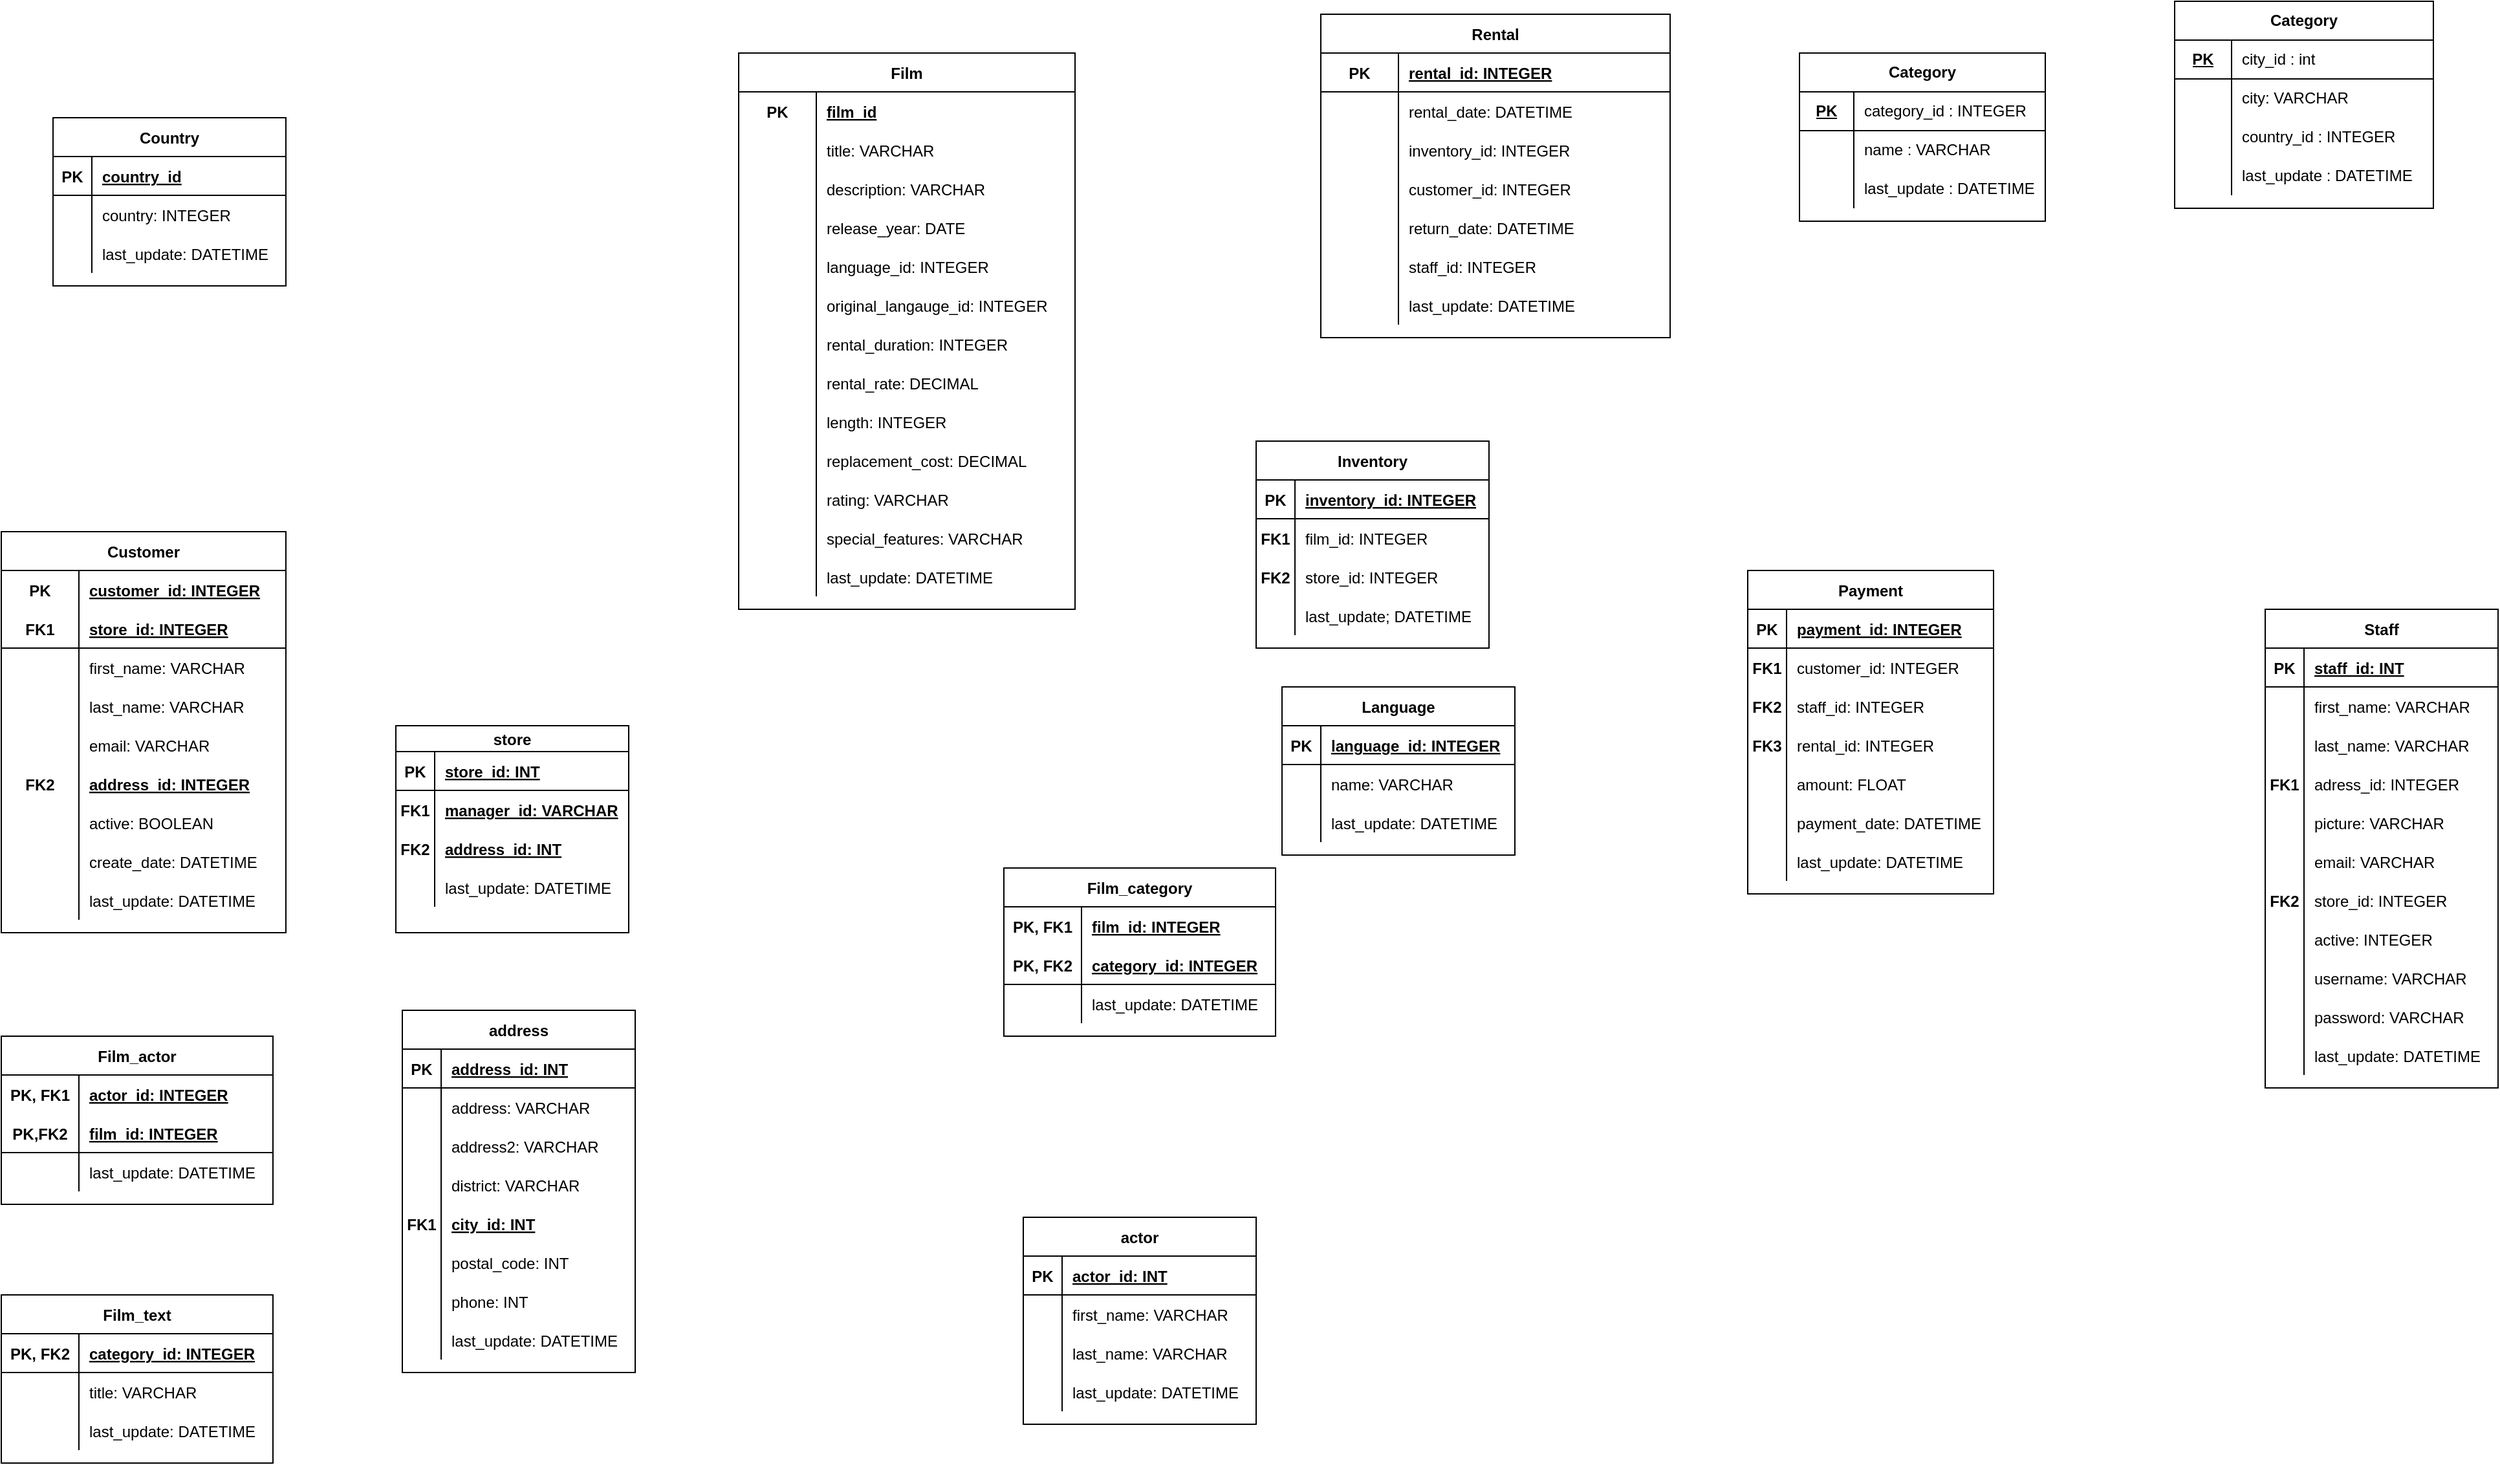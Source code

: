 <mxfile version="14.5.3" type="device"><diagram id="ekekzTXaJx10JPD7iGSS" name="Page-1"><mxGraphModel dx="1673" dy="2034" grid="1" gridSize="10" guides="1" tooltips="1" connect="1" arrows="1" fold="1" page="1" pageScale="1" pageWidth="850" pageHeight="1100" math="0" shadow="0"><root><mxCell id="0"/><mxCell id="1" parent="0"/><mxCell id="646qFur0_GBSAdjTSQtG-1" value="Country" style="shape=table;startSize=30;container=1;collapsible=1;childLayout=tableLayout;fixedRows=1;rowLines=0;fontStyle=1;align=center;resizeLast=1;" vertex="1" parent="1"><mxGeometry x="160" y="-40" width="180" height="130" as="geometry"/></mxCell><mxCell id="646qFur0_GBSAdjTSQtG-2" value="" style="shape=partialRectangle;collapsible=0;dropTarget=0;pointerEvents=0;fillColor=none;top=0;left=0;bottom=1;right=0;points=[[0,0.5],[1,0.5]];portConstraint=eastwest;" vertex="1" parent="646qFur0_GBSAdjTSQtG-1"><mxGeometry y="30" width="180" height="30" as="geometry"/></mxCell><mxCell id="646qFur0_GBSAdjTSQtG-3" value="PK" style="shape=partialRectangle;connectable=0;fillColor=none;top=0;left=0;bottom=0;right=0;fontStyle=1;overflow=hidden;" vertex="1" parent="646qFur0_GBSAdjTSQtG-2"><mxGeometry width="30" height="30" as="geometry"/></mxCell><mxCell id="646qFur0_GBSAdjTSQtG-4" value="country_id" style="shape=partialRectangle;connectable=0;fillColor=none;top=0;left=0;bottom=0;right=0;align=left;spacingLeft=6;fontStyle=5;overflow=hidden;" vertex="1" parent="646qFur0_GBSAdjTSQtG-2"><mxGeometry x="30" width="150" height="30" as="geometry"/></mxCell><mxCell id="646qFur0_GBSAdjTSQtG-5" value="" style="shape=partialRectangle;collapsible=0;dropTarget=0;pointerEvents=0;fillColor=none;top=0;left=0;bottom=0;right=0;points=[[0,0.5],[1,0.5]];portConstraint=eastwest;" vertex="1" parent="646qFur0_GBSAdjTSQtG-1"><mxGeometry y="60" width="180" height="30" as="geometry"/></mxCell><mxCell id="646qFur0_GBSAdjTSQtG-6" value="" style="shape=partialRectangle;connectable=0;fillColor=none;top=0;left=0;bottom=0;right=0;editable=1;overflow=hidden;" vertex="1" parent="646qFur0_GBSAdjTSQtG-5"><mxGeometry width="30" height="30" as="geometry"/></mxCell><mxCell id="646qFur0_GBSAdjTSQtG-7" value="country: INTEGER" style="shape=partialRectangle;connectable=0;fillColor=none;top=0;left=0;bottom=0;right=0;align=left;spacingLeft=6;overflow=hidden;" vertex="1" parent="646qFur0_GBSAdjTSQtG-5"><mxGeometry x="30" width="150" height="30" as="geometry"/></mxCell><mxCell id="646qFur0_GBSAdjTSQtG-8" value="" style="shape=partialRectangle;collapsible=0;dropTarget=0;pointerEvents=0;fillColor=none;top=0;left=0;bottom=0;right=0;points=[[0,0.5],[1,0.5]];portConstraint=eastwest;" vertex="1" parent="646qFur0_GBSAdjTSQtG-1"><mxGeometry y="90" width="180" height="30" as="geometry"/></mxCell><mxCell id="646qFur0_GBSAdjTSQtG-9" value="" style="shape=partialRectangle;connectable=0;fillColor=none;top=0;left=0;bottom=0;right=0;editable=1;overflow=hidden;" vertex="1" parent="646qFur0_GBSAdjTSQtG-8"><mxGeometry width="30" height="30" as="geometry"/></mxCell><mxCell id="646qFur0_GBSAdjTSQtG-10" value="last_update: DATETIME" style="shape=partialRectangle;connectable=0;fillColor=none;top=0;left=0;bottom=0;right=0;align=left;spacingLeft=6;overflow=hidden;" vertex="1" parent="646qFur0_GBSAdjTSQtG-8"><mxGeometry x="30" width="150" height="30" as="geometry"/></mxCell><mxCell id="646qFur0_GBSAdjTSQtG-29" value="Customer" style="shape=table;startSize=30;container=1;collapsible=1;childLayout=tableLayout;fixedRows=1;rowLines=0;fontStyle=1;align=center;resizeLast=1;" vertex="1" parent="1"><mxGeometry x="120" y="280" width="220" height="310" as="geometry"/></mxCell><mxCell id="646qFur0_GBSAdjTSQtG-30" value="" style="shape=partialRectangle;collapsible=0;dropTarget=0;pointerEvents=0;fillColor=none;top=0;left=0;bottom=0;right=0;points=[[0,0.5],[1,0.5]];portConstraint=eastwest;" vertex="1" parent="646qFur0_GBSAdjTSQtG-29"><mxGeometry y="30" width="220" height="30" as="geometry"/></mxCell><mxCell id="646qFur0_GBSAdjTSQtG-31" value="PK" style="shape=partialRectangle;connectable=0;fillColor=none;top=0;left=0;bottom=0;right=0;fontStyle=1;overflow=hidden;" vertex="1" parent="646qFur0_GBSAdjTSQtG-30"><mxGeometry width="60" height="30" as="geometry"/></mxCell><mxCell id="646qFur0_GBSAdjTSQtG-32" value="customer_id: INTEGER" style="shape=partialRectangle;connectable=0;fillColor=none;top=0;left=0;bottom=0;right=0;align=left;spacingLeft=6;fontStyle=5;overflow=hidden;" vertex="1" parent="646qFur0_GBSAdjTSQtG-30"><mxGeometry x="60" width="160" height="30" as="geometry"/></mxCell><mxCell id="646qFur0_GBSAdjTSQtG-33" value="" style="shape=partialRectangle;collapsible=0;dropTarget=0;pointerEvents=0;fillColor=none;top=0;left=0;bottom=1;right=0;points=[[0,0.5],[1,0.5]];portConstraint=eastwest;" vertex="1" parent="646qFur0_GBSAdjTSQtG-29"><mxGeometry y="60" width="220" height="30" as="geometry"/></mxCell><mxCell id="646qFur0_GBSAdjTSQtG-34" value="FK1" style="shape=partialRectangle;connectable=0;fillColor=none;top=0;left=0;bottom=0;right=0;fontStyle=1;overflow=hidden;" vertex="1" parent="646qFur0_GBSAdjTSQtG-33"><mxGeometry width="60" height="30" as="geometry"/></mxCell><mxCell id="646qFur0_GBSAdjTSQtG-35" value="store_id: INTEGER" style="shape=partialRectangle;connectable=0;fillColor=none;top=0;left=0;bottom=0;right=0;align=left;spacingLeft=6;fontStyle=5;overflow=hidden;" vertex="1" parent="646qFur0_GBSAdjTSQtG-33"><mxGeometry x="60" width="160" height="30" as="geometry"/></mxCell><mxCell id="646qFur0_GBSAdjTSQtG-36" value="" style="shape=partialRectangle;collapsible=0;dropTarget=0;pointerEvents=0;fillColor=none;top=0;left=0;bottom=0;right=0;points=[[0,0.5],[1,0.5]];portConstraint=eastwest;" vertex="1" parent="646qFur0_GBSAdjTSQtG-29"><mxGeometry y="90" width="220" height="30" as="geometry"/></mxCell><mxCell id="646qFur0_GBSAdjTSQtG-37" value="" style="shape=partialRectangle;connectable=0;fillColor=none;top=0;left=0;bottom=0;right=0;editable=1;overflow=hidden;" vertex="1" parent="646qFur0_GBSAdjTSQtG-36"><mxGeometry width="60" height="30" as="geometry"/></mxCell><mxCell id="646qFur0_GBSAdjTSQtG-38" value="first_name: VARCHAR" style="shape=partialRectangle;connectable=0;fillColor=none;top=0;left=0;bottom=0;right=0;align=left;spacingLeft=6;overflow=hidden;" vertex="1" parent="646qFur0_GBSAdjTSQtG-36"><mxGeometry x="60" width="160" height="30" as="geometry"/></mxCell><mxCell id="646qFur0_GBSAdjTSQtG-39" value="" style="shape=partialRectangle;collapsible=0;dropTarget=0;pointerEvents=0;fillColor=none;top=0;left=0;bottom=0;right=0;points=[[0,0.5],[1,0.5]];portConstraint=eastwest;" vertex="1" parent="646qFur0_GBSAdjTSQtG-29"><mxGeometry y="120" width="220" height="30" as="geometry"/></mxCell><mxCell id="646qFur0_GBSAdjTSQtG-40" value="" style="shape=partialRectangle;connectable=0;fillColor=none;top=0;left=0;bottom=0;right=0;editable=1;overflow=hidden;" vertex="1" parent="646qFur0_GBSAdjTSQtG-39"><mxGeometry width="60" height="30" as="geometry"/></mxCell><mxCell id="646qFur0_GBSAdjTSQtG-41" value="last_name: VARCHAR" style="shape=partialRectangle;connectable=0;fillColor=none;top=0;left=0;bottom=0;right=0;align=left;spacingLeft=6;overflow=hidden;" vertex="1" parent="646qFur0_GBSAdjTSQtG-39"><mxGeometry x="60" width="160" height="30" as="geometry"/></mxCell><mxCell id="646qFur0_GBSAdjTSQtG-42" value="" style="shape=partialRectangle;collapsible=0;dropTarget=0;pointerEvents=0;fillColor=none;top=0;left=0;bottom=0;right=0;points=[[0,0.5],[1,0.5]];portConstraint=eastwest;" vertex="1" parent="646qFur0_GBSAdjTSQtG-29"><mxGeometry y="150" width="220" height="30" as="geometry"/></mxCell><mxCell id="646qFur0_GBSAdjTSQtG-43" value="" style="shape=partialRectangle;connectable=0;fillColor=none;top=0;left=0;bottom=0;right=0;editable=1;overflow=hidden;" vertex="1" parent="646qFur0_GBSAdjTSQtG-42"><mxGeometry width="60" height="30" as="geometry"/></mxCell><mxCell id="646qFur0_GBSAdjTSQtG-44" value="email: VARCHAR" style="shape=partialRectangle;connectable=0;fillColor=none;top=0;left=0;bottom=0;right=0;align=left;spacingLeft=6;overflow=hidden;" vertex="1" parent="646qFur0_GBSAdjTSQtG-42"><mxGeometry x="60" width="160" height="30" as="geometry"/></mxCell><mxCell id="646qFur0_GBSAdjTSQtG-45" value="" style="shape=partialRectangle;collapsible=0;dropTarget=0;pointerEvents=0;fillColor=none;top=0;left=0;bottom=0;right=0;points=[[0,0.5],[1,0.5]];portConstraint=eastwest;" vertex="1" parent="646qFur0_GBSAdjTSQtG-29"><mxGeometry y="180" width="220" height="30" as="geometry"/></mxCell><mxCell id="646qFur0_GBSAdjTSQtG-46" value="FK2" style="shape=partialRectangle;connectable=0;fillColor=none;top=0;left=0;bottom=0;right=0;editable=1;overflow=hidden;fontStyle=1" vertex="1" parent="646qFur0_GBSAdjTSQtG-45"><mxGeometry width="60" height="30" as="geometry"/></mxCell><mxCell id="646qFur0_GBSAdjTSQtG-47" value="address_id: INTEGER" style="shape=partialRectangle;connectable=0;fillColor=none;top=0;left=0;bottom=0;right=0;align=left;spacingLeft=6;overflow=hidden;fontStyle=5" vertex="1" parent="646qFur0_GBSAdjTSQtG-45"><mxGeometry x="60" width="160" height="30" as="geometry"/></mxCell><mxCell id="646qFur0_GBSAdjTSQtG-48" value="" style="shape=partialRectangle;collapsible=0;dropTarget=0;pointerEvents=0;fillColor=none;top=0;left=0;bottom=0;right=0;points=[[0,0.5],[1,0.5]];portConstraint=eastwest;" vertex="1" parent="646qFur0_GBSAdjTSQtG-29"><mxGeometry y="210" width="220" height="30" as="geometry"/></mxCell><mxCell id="646qFur0_GBSAdjTSQtG-49" value="" style="shape=partialRectangle;connectable=0;fillColor=none;top=0;left=0;bottom=0;right=0;editable=1;overflow=hidden;fontStyle=1" vertex="1" parent="646qFur0_GBSAdjTSQtG-48"><mxGeometry width="60" height="30" as="geometry"/></mxCell><mxCell id="646qFur0_GBSAdjTSQtG-50" value="active: BOOLEAN" style="shape=partialRectangle;connectable=0;fillColor=none;top=0;left=0;bottom=0;right=0;align=left;spacingLeft=6;overflow=hidden;fontStyle=0" vertex="1" parent="646qFur0_GBSAdjTSQtG-48"><mxGeometry x="60" width="160" height="30" as="geometry"/></mxCell><mxCell id="646qFur0_GBSAdjTSQtG-51" value="" style="shape=partialRectangle;collapsible=0;dropTarget=0;pointerEvents=0;fillColor=none;top=0;left=0;bottom=0;right=0;points=[[0,0.5],[1,0.5]];portConstraint=eastwest;" vertex="1" parent="646qFur0_GBSAdjTSQtG-29"><mxGeometry y="240" width="220" height="30" as="geometry"/></mxCell><mxCell id="646qFur0_GBSAdjTSQtG-52" value="" style="shape=partialRectangle;connectable=0;fillColor=none;top=0;left=0;bottom=0;right=0;editable=1;overflow=hidden;fontStyle=1" vertex="1" parent="646qFur0_GBSAdjTSQtG-51"><mxGeometry width="60" height="30" as="geometry"/></mxCell><mxCell id="646qFur0_GBSAdjTSQtG-53" value="create_date: DATETIME" style="shape=partialRectangle;connectable=0;fillColor=none;top=0;left=0;bottom=0;right=0;align=left;spacingLeft=6;overflow=hidden;fontStyle=0" vertex="1" parent="646qFur0_GBSAdjTSQtG-51"><mxGeometry x="60" width="160" height="30" as="geometry"/></mxCell><mxCell id="646qFur0_GBSAdjTSQtG-54" value="" style="shape=partialRectangle;collapsible=0;dropTarget=0;pointerEvents=0;fillColor=none;top=0;left=0;bottom=0;right=0;points=[[0,0.5],[1,0.5]];portConstraint=eastwest;" vertex="1" parent="646qFur0_GBSAdjTSQtG-29"><mxGeometry y="270" width="220" height="30" as="geometry"/></mxCell><mxCell id="646qFur0_GBSAdjTSQtG-55" value="" style="shape=partialRectangle;connectable=0;fillColor=none;top=0;left=0;bottom=0;right=0;editable=1;overflow=hidden;fontStyle=1" vertex="1" parent="646qFur0_GBSAdjTSQtG-54"><mxGeometry width="60" height="30" as="geometry"/></mxCell><mxCell id="646qFur0_GBSAdjTSQtG-56" value="last_update: DATETIME" style="shape=partialRectangle;connectable=0;fillColor=none;top=0;left=0;bottom=0;right=0;align=left;spacingLeft=6;overflow=hidden;fontStyle=0" vertex="1" parent="646qFur0_GBSAdjTSQtG-54"><mxGeometry x="60" width="160" height="30" as="geometry"/></mxCell><mxCell id="646qFur0_GBSAdjTSQtG-57" value="Film" style="shape=table;startSize=30;container=1;collapsible=1;childLayout=tableLayout;fixedRows=1;rowLines=0;fontStyle=1;align=center;resizeLast=1;" vertex="1" parent="1"><mxGeometry x="690" y="-90" width="260" height="430" as="geometry"/></mxCell><mxCell id="646qFur0_GBSAdjTSQtG-58" value="" style="shape=partialRectangle;collapsible=0;dropTarget=0;pointerEvents=0;fillColor=none;top=0;left=0;bottom=0;right=0;points=[[0,0.5],[1,0.5]];portConstraint=eastwest;" vertex="1" parent="646qFur0_GBSAdjTSQtG-57"><mxGeometry y="30" width="260" height="30" as="geometry"/></mxCell><mxCell id="646qFur0_GBSAdjTSQtG-59" value="PK" style="shape=partialRectangle;connectable=0;fillColor=none;top=0;left=0;bottom=0;right=0;fontStyle=1;overflow=hidden;" vertex="1" parent="646qFur0_GBSAdjTSQtG-58"><mxGeometry width="60" height="30" as="geometry"/></mxCell><mxCell id="646qFur0_GBSAdjTSQtG-60" value="film_id" style="shape=partialRectangle;connectable=0;fillColor=none;top=0;left=0;bottom=0;right=0;align=left;spacingLeft=6;fontStyle=5;overflow=hidden;" vertex="1" parent="646qFur0_GBSAdjTSQtG-58"><mxGeometry x="60" width="200" height="30" as="geometry"/></mxCell><mxCell id="646qFur0_GBSAdjTSQtG-64" value="" style="shape=partialRectangle;collapsible=0;dropTarget=0;pointerEvents=0;fillColor=none;top=0;left=0;bottom=0;right=0;points=[[0,0.5],[1,0.5]];portConstraint=eastwest;" vertex="1" parent="646qFur0_GBSAdjTSQtG-57"><mxGeometry y="60" width="260" height="30" as="geometry"/></mxCell><mxCell id="646qFur0_GBSAdjTSQtG-65" value="" style="shape=partialRectangle;connectable=0;fillColor=none;top=0;left=0;bottom=0;right=0;editable=1;overflow=hidden;" vertex="1" parent="646qFur0_GBSAdjTSQtG-64"><mxGeometry width="60" height="30" as="geometry"/></mxCell><mxCell id="646qFur0_GBSAdjTSQtG-66" value="title: VARCHAR" style="shape=partialRectangle;connectable=0;fillColor=none;top=0;left=0;bottom=0;right=0;align=left;spacingLeft=6;overflow=hidden;" vertex="1" parent="646qFur0_GBSAdjTSQtG-64"><mxGeometry x="60" width="200" height="30" as="geometry"/></mxCell><mxCell id="646qFur0_GBSAdjTSQtG-67" value="" style="shape=partialRectangle;collapsible=0;dropTarget=0;pointerEvents=0;fillColor=none;top=0;left=0;bottom=0;right=0;points=[[0,0.5],[1,0.5]];portConstraint=eastwest;" vertex="1" parent="646qFur0_GBSAdjTSQtG-57"><mxGeometry y="90" width="260" height="30" as="geometry"/></mxCell><mxCell id="646qFur0_GBSAdjTSQtG-68" value="" style="shape=partialRectangle;connectable=0;fillColor=none;top=0;left=0;bottom=0;right=0;editable=1;overflow=hidden;" vertex="1" parent="646qFur0_GBSAdjTSQtG-67"><mxGeometry width="60" height="30" as="geometry"/></mxCell><mxCell id="646qFur0_GBSAdjTSQtG-69" value="description: VARCHAR" style="shape=partialRectangle;connectable=0;fillColor=none;top=0;left=0;bottom=0;right=0;align=left;spacingLeft=6;overflow=hidden;" vertex="1" parent="646qFur0_GBSAdjTSQtG-67"><mxGeometry x="60" width="200" height="30" as="geometry"/></mxCell><mxCell id="646qFur0_GBSAdjTSQtG-71" value="" style="shape=partialRectangle;collapsible=0;dropTarget=0;pointerEvents=0;fillColor=none;top=0;left=0;bottom=0;right=0;points=[[0,0.5],[1,0.5]];portConstraint=eastwest;" vertex="1" parent="646qFur0_GBSAdjTSQtG-57"><mxGeometry y="120" width="260" height="30" as="geometry"/></mxCell><mxCell id="646qFur0_GBSAdjTSQtG-72" value="" style="shape=partialRectangle;connectable=0;fillColor=none;top=0;left=0;bottom=0;right=0;editable=1;overflow=hidden;" vertex="1" parent="646qFur0_GBSAdjTSQtG-71"><mxGeometry width="60" height="30" as="geometry"/></mxCell><mxCell id="646qFur0_GBSAdjTSQtG-73" value="release_year: DATE" style="shape=partialRectangle;connectable=0;fillColor=none;top=0;left=0;bottom=0;right=0;align=left;spacingLeft=6;overflow=hidden;" vertex="1" parent="646qFur0_GBSAdjTSQtG-71"><mxGeometry x="60" width="200" height="30" as="geometry"/></mxCell><mxCell id="646qFur0_GBSAdjTSQtG-86" value="" style="shape=partialRectangle;collapsible=0;dropTarget=0;pointerEvents=0;fillColor=none;top=0;left=0;bottom=0;right=0;points=[[0,0.5],[1,0.5]];portConstraint=eastwest;" vertex="1" parent="646qFur0_GBSAdjTSQtG-57"><mxGeometry y="150" width="260" height="30" as="geometry"/></mxCell><mxCell id="646qFur0_GBSAdjTSQtG-87" value="" style="shape=partialRectangle;connectable=0;fillColor=none;top=0;left=0;bottom=0;right=0;editable=1;overflow=hidden;" vertex="1" parent="646qFur0_GBSAdjTSQtG-86"><mxGeometry width="60" height="30" as="geometry"/></mxCell><mxCell id="646qFur0_GBSAdjTSQtG-88" value="language_id: INTEGER" style="shape=partialRectangle;connectable=0;fillColor=none;top=0;left=0;bottom=0;right=0;align=left;spacingLeft=6;overflow=hidden;" vertex="1" parent="646qFur0_GBSAdjTSQtG-86"><mxGeometry x="60" width="200" height="30" as="geometry"/></mxCell><mxCell id="646qFur0_GBSAdjTSQtG-74" value="" style="shape=partialRectangle;collapsible=0;dropTarget=0;pointerEvents=0;fillColor=none;top=0;left=0;bottom=0;right=0;points=[[0,0.5],[1,0.5]];portConstraint=eastwest;" vertex="1" parent="646qFur0_GBSAdjTSQtG-57"><mxGeometry y="180" width="260" height="30" as="geometry"/></mxCell><mxCell id="646qFur0_GBSAdjTSQtG-75" value="" style="shape=partialRectangle;connectable=0;fillColor=none;top=0;left=0;bottom=0;right=0;editable=1;overflow=hidden;" vertex="1" parent="646qFur0_GBSAdjTSQtG-74"><mxGeometry width="60" height="30" as="geometry"/></mxCell><mxCell id="646qFur0_GBSAdjTSQtG-76" value="original_langauge_id: INTEGER" style="shape=partialRectangle;connectable=0;fillColor=none;top=0;left=0;bottom=0;right=0;align=left;spacingLeft=6;overflow=hidden;" vertex="1" parent="646qFur0_GBSAdjTSQtG-74"><mxGeometry x="60" width="200" height="30" as="geometry"/></mxCell><mxCell id="646qFur0_GBSAdjTSQtG-77" value="" style="shape=partialRectangle;collapsible=0;dropTarget=0;pointerEvents=0;fillColor=none;top=0;left=0;bottom=0;right=0;points=[[0,0.5],[1,0.5]];portConstraint=eastwest;" vertex="1" parent="646qFur0_GBSAdjTSQtG-57"><mxGeometry y="210" width="260" height="30" as="geometry"/></mxCell><mxCell id="646qFur0_GBSAdjTSQtG-78" value="" style="shape=partialRectangle;connectable=0;fillColor=none;top=0;left=0;bottom=0;right=0;editable=1;overflow=hidden;" vertex="1" parent="646qFur0_GBSAdjTSQtG-77"><mxGeometry width="60" height="30" as="geometry"/></mxCell><mxCell id="646qFur0_GBSAdjTSQtG-79" value="rental_duration: INTEGER" style="shape=partialRectangle;connectable=0;fillColor=none;top=0;left=0;bottom=0;right=0;align=left;spacingLeft=6;overflow=hidden;" vertex="1" parent="646qFur0_GBSAdjTSQtG-77"><mxGeometry x="60" width="200" height="30" as="geometry"/></mxCell><mxCell id="646qFur0_GBSAdjTSQtG-80" value="" style="shape=partialRectangle;collapsible=0;dropTarget=0;pointerEvents=0;fillColor=none;top=0;left=0;bottom=0;right=0;points=[[0,0.5],[1,0.5]];portConstraint=eastwest;" vertex="1" parent="646qFur0_GBSAdjTSQtG-57"><mxGeometry y="240" width="260" height="30" as="geometry"/></mxCell><mxCell id="646qFur0_GBSAdjTSQtG-81" value="" style="shape=partialRectangle;connectable=0;fillColor=none;top=0;left=0;bottom=0;right=0;editable=1;overflow=hidden;" vertex="1" parent="646qFur0_GBSAdjTSQtG-80"><mxGeometry width="60" height="30" as="geometry"/></mxCell><mxCell id="646qFur0_GBSAdjTSQtG-82" value="rental_rate: DECIMAL" style="shape=partialRectangle;connectable=0;fillColor=none;top=0;left=0;bottom=0;right=0;align=left;spacingLeft=6;overflow=hidden;" vertex="1" parent="646qFur0_GBSAdjTSQtG-80"><mxGeometry x="60" width="200" height="30" as="geometry"/></mxCell><mxCell id="646qFur0_GBSAdjTSQtG-83" value="" style="shape=partialRectangle;collapsible=0;dropTarget=0;pointerEvents=0;fillColor=none;top=0;left=0;bottom=0;right=0;points=[[0,0.5],[1,0.5]];portConstraint=eastwest;" vertex="1" parent="646qFur0_GBSAdjTSQtG-57"><mxGeometry y="270" width="260" height="30" as="geometry"/></mxCell><mxCell id="646qFur0_GBSAdjTSQtG-84" value="" style="shape=partialRectangle;connectable=0;fillColor=none;top=0;left=0;bottom=0;right=0;editable=1;overflow=hidden;" vertex="1" parent="646qFur0_GBSAdjTSQtG-83"><mxGeometry width="60" height="30" as="geometry"/></mxCell><mxCell id="646qFur0_GBSAdjTSQtG-85" value="length: INTEGER" style="shape=partialRectangle;connectable=0;fillColor=none;top=0;left=0;bottom=0;right=0;align=left;spacingLeft=6;overflow=hidden;" vertex="1" parent="646qFur0_GBSAdjTSQtG-83"><mxGeometry x="60" width="200" height="30" as="geometry"/></mxCell><mxCell id="646qFur0_GBSAdjTSQtG-89" value="" style="shape=partialRectangle;collapsible=0;dropTarget=0;pointerEvents=0;fillColor=none;top=0;left=0;bottom=0;right=0;points=[[0,0.5],[1,0.5]];portConstraint=eastwest;" vertex="1" parent="646qFur0_GBSAdjTSQtG-57"><mxGeometry y="300" width="260" height="30" as="geometry"/></mxCell><mxCell id="646qFur0_GBSAdjTSQtG-90" value="" style="shape=partialRectangle;connectable=0;fillColor=none;top=0;left=0;bottom=0;right=0;editable=1;overflow=hidden;" vertex="1" parent="646qFur0_GBSAdjTSQtG-89"><mxGeometry width="60" height="30" as="geometry"/></mxCell><mxCell id="646qFur0_GBSAdjTSQtG-91" value="replacement_cost: DECIMAL" style="shape=partialRectangle;connectable=0;fillColor=none;top=0;left=0;bottom=0;right=0;align=left;spacingLeft=6;overflow=hidden;" vertex="1" parent="646qFur0_GBSAdjTSQtG-89"><mxGeometry x="60" width="200" height="30" as="geometry"/></mxCell><mxCell id="646qFur0_GBSAdjTSQtG-92" value="" style="shape=partialRectangle;collapsible=0;dropTarget=0;pointerEvents=0;fillColor=none;top=0;left=0;bottom=0;right=0;points=[[0,0.5],[1,0.5]];portConstraint=eastwest;" vertex="1" parent="646qFur0_GBSAdjTSQtG-57"><mxGeometry y="330" width="260" height="30" as="geometry"/></mxCell><mxCell id="646qFur0_GBSAdjTSQtG-93" value="" style="shape=partialRectangle;connectable=0;fillColor=none;top=0;left=0;bottom=0;right=0;editable=1;overflow=hidden;" vertex="1" parent="646qFur0_GBSAdjTSQtG-92"><mxGeometry width="60" height="30" as="geometry"/></mxCell><mxCell id="646qFur0_GBSAdjTSQtG-94" value="rating: VARCHAR" style="shape=partialRectangle;connectable=0;fillColor=none;top=0;left=0;bottom=0;right=0;align=left;spacingLeft=6;overflow=hidden;" vertex="1" parent="646qFur0_GBSAdjTSQtG-92"><mxGeometry x="60" width="200" height="30" as="geometry"/></mxCell><mxCell id="646qFur0_GBSAdjTSQtG-95" value="" style="shape=partialRectangle;collapsible=0;dropTarget=0;pointerEvents=0;fillColor=none;top=0;left=0;bottom=0;right=0;points=[[0,0.5],[1,0.5]];portConstraint=eastwest;" vertex="1" parent="646qFur0_GBSAdjTSQtG-57"><mxGeometry y="360" width="260" height="30" as="geometry"/></mxCell><mxCell id="646qFur0_GBSAdjTSQtG-96" value="" style="shape=partialRectangle;connectable=0;fillColor=none;top=0;left=0;bottom=0;right=0;editable=1;overflow=hidden;" vertex="1" parent="646qFur0_GBSAdjTSQtG-95"><mxGeometry width="60" height="30" as="geometry"/></mxCell><mxCell id="646qFur0_GBSAdjTSQtG-97" value="special_features: VARCHAR" style="shape=partialRectangle;connectable=0;fillColor=none;top=0;left=0;bottom=0;right=0;align=left;spacingLeft=6;overflow=hidden;" vertex="1" parent="646qFur0_GBSAdjTSQtG-95"><mxGeometry x="60" width="200" height="30" as="geometry"/></mxCell><mxCell id="646qFur0_GBSAdjTSQtG-98" value="" style="shape=partialRectangle;collapsible=0;dropTarget=0;pointerEvents=0;fillColor=none;top=0;left=0;bottom=0;right=0;points=[[0,0.5],[1,0.5]];portConstraint=eastwest;" vertex="1" parent="646qFur0_GBSAdjTSQtG-57"><mxGeometry y="390" width="260" height="30" as="geometry"/></mxCell><mxCell id="646qFur0_GBSAdjTSQtG-99" value="" style="shape=partialRectangle;connectable=0;fillColor=none;top=0;left=0;bottom=0;right=0;editable=1;overflow=hidden;" vertex="1" parent="646qFur0_GBSAdjTSQtG-98"><mxGeometry width="60" height="30" as="geometry"/></mxCell><mxCell id="646qFur0_GBSAdjTSQtG-100" value="last_update: DATETIME" style="shape=partialRectangle;connectable=0;fillColor=none;top=0;left=0;bottom=0;right=0;align=left;spacingLeft=6;overflow=hidden;" vertex="1" parent="646qFur0_GBSAdjTSQtG-98"><mxGeometry x="60" width="200" height="30" as="geometry"/></mxCell><mxCell id="646qFur0_GBSAdjTSQtG-103" value="Film_actor" style="shape=table;startSize=30;container=1;collapsible=1;childLayout=tableLayout;fixedRows=1;rowLines=0;fontStyle=1;align=center;resizeLast=1;" vertex="1" parent="1"><mxGeometry x="120" y="670" width="210" height="130" as="geometry"/></mxCell><mxCell id="646qFur0_GBSAdjTSQtG-104" value="" style="shape=partialRectangle;collapsible=0;dropTarget=0;pointerEvents=0;fillColor=none;top=0;left=0;bottom=0;right=0;points=[[0,0.5],[1,0.5]];portConstraint=eastwest;" vertex="1" parent="646qFur0_GBSAdjTSQtG-103"><mxGeometry y="30" width="210" height="30" as="geometry"/></mxCell><mxCell id="646qFur0_GBSAdjTSQtG-105" value="PK, FK1" style="shape=partialRectangle;connectable=0;fillColor=none;top=0;left=0;bottom=0;right=0;fontStyle=1;overflow=hidden;" vertex="1" parent="646qFur0_GBSAdjTSQtG-104"><mxGeometry width="60" height="30" as="geometry"/></mxCell><mxCell id="646qFur0_GBSAdjTSQtG-106" value="actor_id: INTEGER" style="shape=partialRectangle;connectable=0;fillColor=none;top=0;left=0;bottom=0;right=0;align=left;spacingLeft=6;fontStyle=5;overflow=hidden;" vertex="1" parent="646qFur0_GBSAdjTSQtG-104"><mxGeometry x="60" width="150" height="30" as="geometry"/></mxCell><mxCell id="646qFur0_GBSAdjTSQtG-107" value="" style="shape=partialRectangle;collapsible=0;dropTarget=0;pointerEvents=0;fillColor=none;top=0;left=0;bottom=1;right=0;points=[[0,0.5],[1,0.5]];portConstraint=eastwest;" vertex="1" parent="646qFur0_GBSAdjTSQtG-103"><mxGeometry y="60" width="210" height="30" as="geometry"/></mxCell><mxCell id="646qFur0_GBSAdjTSQtG-108" value="PK,FK2" style="shape=partialRectangle;connectable=0;fillColor=none;top=0;left=0;bottom=0;right=0;fontStyle=1;overflow=hidden;" vertex="1" parent="646qFur0_GBSAdjTSQtG-107"><mxGeometry width="60" height="30" as="geometry"/></mxCell><mxCell id="646qFur0_GBSAdjTSQtG-109" value="film_id: INTEGER" style="shape=partialRectangle;connectable=0;fillColor=none;top=0;left=0;bottom=0;right=0;align=left;spacingLeft=6;fontStyle=5;overflow=hidden;" vertex="1" parent="646qFur0_GBSAdjTSQtG-107"><mxGeometry x="60" width="150" height="30" as="geometry"/></mxCell><mxCell id="646qFur0_GBSAdjTSQtG-110" value="" style="shape=partialRectangle;collapsible=0;dropTarget=0;pointerEvents=0;fillColor=none;top=0;left=0;bottom=0;right=0;points=[[0,0.5],[1,0.5]];portConstraint=eastwest;" vertex="1" parent="646qFur0_GBSAdjTSQtG-103"><mxGeometry y="90" width="210" height="30" as="geometry"/></mxCell><mxCell id="646qFur0_GBSAdjTSQtG-111" value="" style="shape=partialRectangle;connectable=0;fillColor=none;top=0;left=0;bottom=0;right=0;editable=1;overflow=hidden;" vertex="1" parent="646qFur0_GBSAdjTSQtG-110"><mxGeometry width="60" height="30" as="geometry"/></mxCell><mxCell id="646qFur0_GBSAdjTSQtG-112" value="last_update: DATETIME" style="shape=partialRectangle;connectable=0;fillColor=none;top=0;left=0;bottom=0;right=0;align=left;spacingLeft=6;overflow=hidden;" vertex="1" parent="646qFur0_GBSAdjTSQtG-110"><mxGeometry x="60" width="150" height="30" as="geometry"/></mxCell><mxCell id="646qFur0_GBSAdjTSQtG-116" value="Film_category" style="shape=table;startSize=30;container=1;collapsible=1;childLayout=tableLayout;fixedRows=1;rowLines=0;fontStyle=1;align=center;resizeLast=1;" vertex="1" parent="1"><mxGeometry x="895" y="540" width="210" height="130" as="geometry"/></mxCell><mxCell id="646qFur0_GBSAdjTSQtG-117" value="" style="shape=partialRectangle;collapsible=0;dropTarget=0;pointerEvents=0;fillColor=none;top=0;left=0;bottom=0;right=0;points=[[0,0.5],[1,0.5]];portConstraint=eastwest;" vertex="1" parent="646qFur0_GBSAdjTSQtG-116"><mxGeometry y="30" width="210" height="30" as="geometry"/></mxCell><mxCell id="646qFur0_GBSAdjTSQtG-118" value="PK, FK1" style="shape=partialRectangle;connectable=0;fillColor=none;top=0;left=0;bottom=0;right=0;fontStyle=1;overflow=hidden;" vertex="1" parent="646qFur0_GBSAdjTSQtG-117"><mxGeometry width="60" height="30" as="geometry"/></mxCell><mxCell id="646qFur0_GBSAdjTSQtG-119" value="film_id: INTEGER" style="shape=partialRectangle;connectable=0;fillColor=none;top=0;left=0;bottom=0;right=0;align=left;spacingLeft=6;fontStyle=5;overflow=hidden;" vertex="1" parent="646qFur0_GBSAdjTSQtG-117"><mxGeometry x="60" width="150" height="30" as="geometry"/></mxCell><mxCell id="646qFur0_GBSAdjTSQtG-120" value="" style="shape=partialRectangle;collapsible=0;dropTarget=0;pointerEvents=0;fillColor=none;top=0;left=0;bottom=1;right=0;points=[[0,0.5],[1,0.5]];portConstraint=eastwest;" vertex="1" parent="646qFur0_GBSAdjTSQtG-116"><mxGeometry y="60" width="210" height="30" as="geometry"/></mxCell><mxCell id="646qFur0_GBSAdjTSQtG-121" value="PK, FK2" style="shape=partialRectangle;connectable=0;fillColor=none;top=0;left=0;bottom=0;right=0;fontStyle=1;overflow=hidden;" vertex="1" parent="646qFur0_GBSAdjTSQtG-120"><mxGeometry width="60" height="30" as="geometry"/></mxCell><mxCell id="646qFur0_GBSAdjTSQtG-122" value="category_id: INTEGER" style="shape=partialRectangle;connectable=0;fillColor=none;top=0;left=0;bottom=0;right=0;align=left;spacingLeft=6;fontStyle=5;overflow=hidden;" vertex="1" parent="646qFur0_GBSAdjTSQtG-120"><mxGeometry x="60" width="150" height="30" as="geometry"/></mxCell><mxCell id="646qFur0_GBSAdjTSQtG-123" value="" style="shape=partialRectangle;collapsible=0;dropTarget=0;pointerEvents=0;fillColor=none;top=0;left=0;bottom=0;right=0;points=[[0,0.5],[1,0.5]];portConstraint=eastwest;" vertex="1" parent="646qFur0_GBSAdjTSQtG-116"><mxGeometry y="90" width="210" height="30" as="geometry"/></mxCell><mxCell id="646qFur0_GBSAdjTSQtG-124" value="" style="shape=partialRectangle;connectable=0;fillColor=none;top=0;left=0;bottom=0;right=0;editable=1;overflow=hidden;" vertex="1" parent="646qFur0_GBSAdjTSQtG-123"><mxGeometry width="60" height="30" as="geometry"/></mxCell><mxCell id="646qFur0_GBSAdjTSQtG-125" value="last_update: DATETIME" style="shape=partialRectangle;connectable=0;fillColor=none;top=0;left=0;bottom=0;right=0;align=left;spacingLeft=6;overflow=hidden;" vertex="1" parent="646qFur0_GBSAdjTSQtG-123"><mxGeometry x="60" width="150" height="30" as="geometry"/></mxCell><mxCell id="646qFur0_GBSAdjTSQtG-126" value="Film_text" style="shape=table;startSize=30;container=1;collapsible=1;childLayout=tableLayout;fixedRows=1;rowLines=0;fontStyle=1;align=center;resizeLast=1;" vertex="1" parent="1"><mxGeometry x="120" y="870" width="210" height="130" as="geometry"/></mxCell><mxCell id="646qFur0_GBSAdjTSQtG-130" value="" style="shape=partialRectangle;collapsible=0;dropTarget=0;pointerEvents=0;fillColor=none;top=0;left=0;bottom=1;right=0;points=[[0,0.5],[1,0.5]];portConstraint=eastwest;" vertex="1" parent="646qFur0_GBSAdjTSQtG-126"><mxGeometry y="30" width="210" height="30" as="geometry"/></mxCell><mxCell id="646qFur0_GBSAdjTSQtG-131" value="PK, FK2" style="shape=partialRectangle;connectable=0;fillColor=none;top=0;left=0;bottom=0;right=0;fontStyle=1;overflow=hidden;" vertex="1" parent="646qFur0_GBSAdjTSQtG-130"><mxGeometry width="60" height="30" as="geometry"/></mxCell><mxCell id="646qFur0_GBSAdjTSQtG-132" value="category_id: INTEGER" style="shape=partialRectangle;connectable=0;fillColor=none;top=0;left=0;bottom=0;right=0;align=left;spacingLeft=6;fontStyle=5;overflow=hidden;" vertex="1" parent="646qFur0_GBSAdjTSQtG-130"><mxGeometry x="60" width="150" height="30" as="geometry"/></mxCell><mxCell id="646qFur0_GBSAdjTSQtG-133" value="" style="shape=partialRectangle;collapsible=0;dropTarget=0;pointerEvents=0;fillColor=none;top=0;left=0;bottom=0;right=0;points=[[0,0.5],[1,0.5]];portConstraint=eastwest;" vertex="1" parent="646qFur0_GBSAdjTSQtG-126"><mxGeometry y="60" width="210" height="30" as="geometry"/></mxCell><mxCell id="646qFur0_GBSAdjTSQtG-134" value="" style="shape=partialRectangle;connectable=0;fillColor=none;top=0;left=0;bottom=0;right=0;editable=1;overflow=hidden;" vertex="1" parent="646qFur0_GBSAdjTSQtG-133"><mxGeometry width="60" height="30" as="geometry"/></mxCell><mxCell id="646qFur0_GBSAdjTSQtG-135" value="title: VARCHAR" style="shape=partialRectangle;connectable=0;fillColor=none;top=0;left=0;bottom=0;right=0;align=left;spacingLeft=6;overflow=hidden;" vertex="1" parent="646qFur0_GBSAdjTSQtG-133"><mxGeometry x="60" width="150" height="30" as="geometry"/></mxCell><mxCell id="646qFur0_GBSAdjTSQtG-139" value="" style="shape=partialRectangle;collapsible=0;dropTarget=0;pointerEvents=0;fillColor=none;top=0;left=0;bottom=0;right=0;points=[[0,0.5],[1,0.5]];portConstraint=eastwest;" vertex="1" parent="646qFur0_GBSAdjTSQtG-126"><mxGeometry y="90" width="210" height="30" as="geometry"/></mxCell><mxCell id="646qFur0_GBSAdjTSQtG-140" value="" style="shape=partialRectangle;connectable=0;fillColor=none;top=0;left=0;bottom=0;right=0;editable=1;overflow=hidden;" vertex="1" parent="646qFur0_GBSAdjTSQtG-139"><mxGeometry width="60" height="30" as="geometry"/></mxCell><mxCell id="646qFur0_GBSAdjTSQtG-141" value="last_update: DATETIME" style="shape=partialRectangle;connectable=0;fillColor=none;top=0;left=0;bottom=0;right=0;align=left;spacingLeft=6;overflow=hidden;" vertex="1" parent="646qFur0_GBSAdjTSQtG-139"><mxGeometry x="60" width="150" height="30" as="geometry"/></mxCell><mxCell id="646qFur0_GBSAdjTSQtG-272" value="Inventory" style="shape=table;startSize=30;container=1;collapsible=1;childLayout=tableLayout;fixedRows=1;rowLines=0;fontStyle=1;align=center;resizeLast=1;" vertex="1" parent="1"><mxGeometry x="1090" y="210" width="180" height="160" as="geometry"/></mxCell><mxCell id="646qFur0_GBSAdjTSQtG-273" value="" style="shape=partialRectangle;collapsible=0;dropTarget=0;pointerEvents=0;fillColor=none;top=0;left=0;bottom=1;right=0;points=[[0,0.5],[1,0.5]];portConstraint=eastwest;" vertex="1" parent="646qFur0_GBSAdjTSQtG-272"><mxGeometry y="30" width="180" height="30" as="geometry"/></mxCell><mxCell id="646qFur0_GBSAdjTSQtG-274" value="PK" style="shape=partialRectangle;connectable=0;fillColor=none;top=0;left=0;bottom=0;right=0;fontStyle=1;overflow=hidden;" vertex="1" parent="646qFur0_GBSAdjTSQtG-273"><mxGeometry width="30" height="30" as="geometry"/></mxCell><mxCell id="646qFur0_GBSAdjTSQtG-275" value="inventory_id: INTEGER" style="shape=partialRectangle;connectable=0;fillColor=none;top=0;left=0;bottom=0;right=0;align=left;spacingLeft=6;fontStyle=5;overflow=hidden;" vertex="1" parent="646qFur0_GBSAdjTSQtG-273"><mxGeometry x="30" width="150" height="30" as="geometry"/></mxCell><mxCell id="646qFur0_GBSAdjTSQtG-276" value="" style="shape=partialRectangle;collapsible=0;dropTarget=0;pointerEvents=0;fillColor=none;top=0;left=0;bottom=0;right=0;points=[[0,0.5],[1,0.5]];portConstraint=eastwest;" vertex="1" parent="646qFur0_GBSAdjTSQtG-272"><mxGeometry y="60" width="180" height="30" as="geometry"/></mxCell><mxCell id="646qFur0_GBSAdjTSQtG-277" value="FK1" style="shape=partialRectangle;connectable=0;fillColor=none;top=0;left=0;bottom=0;right=0;editable=1;overflow=hidden;fontStyle=1" vertex="1" parent="646qFur0_GBSAdjTSQtG-276"><mxGeometry width="30" height="30" as="geometry"/></mxCell><mxCell id="646qFur0_GBSAdjTSQtG-278" value="film_id: INTEGER" style="shape=partialRectangle;connectable=0;fillColor=none;top=0;left=0;bottom=0;right=0;align=left;spacingLeft=6;overflow=hidden;" vertex="1" parent="646qFur0_GBSAdjTSQtG-276"><mxGeometry x="30" width="150" height="30" as="geometry"/></mxCell><mxCell id="646qFur0_GBSAdjTSQtG-279" value="" style="shape=partialRectangle;collapsible=0;dropTarget=0;pointerEvents=0;fillColor=none;top=0;left=0;bottom=0;right=0;points=[[0,0.5],[1,0.5]];portConstraint=eastwest;strokeWidth=6;" vertex="1" parent="646qFur0_GBSAdjTSQtG-272"><mxGeometry y="90" width="180" height="30" as="geometry"/></mxCell><mxCell id="646qFur0_GBSAdjTSQtG-280" value="FK2" style="shape=partialRectangle;connectable=0;fillColor=none;top=0;left=0;bottom=0;right=0;editable=1;overflow=hidden;fontStyle=1;strokeWidth=7;" vertex="1" parent="646qFur0_GBSAdjTSQtG-279"><mxGeometry width="30" height="30" as="geometry"/></mxCell><mxCell id="646qFur0_GBSAdjTSQtG-281" value="store_id: INTEGER" style="shape=partialRectangle;connectable=0;fillColor=none;top=0;left=0;bottom=0;right=0;align=left;spacingLeft=6;overflow=hidden;strokeWidth=7;" vertex="1" parent="646qFur0_GBSAdjTSQtG-279"><mxGeometry x="30" width="150" height="30" as="geometry"/></mxCell><mxCell id="646qFur0_GBSAdjTSQtG-282" value="" style="shape=partialRectangle;collapsible=0;dropTarget=0;pointerEvents=0;fillColor=none;top=0;left=0;bottom=0;right=0;points=[[0,0.5],[1,0.5]];portConstraint=eastwest;" vertex="1" parent="646qFur0_GBSAdjTSQtG-272"><mxGeometry y="120" width="180" height="30" as="geometry"/></mxCell><mxCell id="646qFur0_GBSAdjTSQtG-283" value="" style="shape=partialRectangle;connectable=0;fillColor=none;top=0;left=0;bottom=0;right=0;editable=1;overflow=hidden;" vertex="1" parent="646qFur0_GBSAdjTSQtG-282"><mxGeometry width="30" height="30" as="geometry"/></mxCell><mxCell id="646qFur0_GBSAdjTSQtG-284" value="last_update; DATETIME" style="shape=partialRectangle;connectable=0;fillColor=none;top=0;left=0;bottom=0;right=0;align=left;spacingLeft=6;overflow=hidden;" vertex="1" parent="646qFur0_GBSAdjTSQtG-282"><mxGeometry x="30" width="150" height="30" as="geometry"/></mxCell><mxCell id="646qFur0_GBSAdjTSQtG-285" value="Language" style="shape=table;startSize=30;container=1;collapsible=1;childLayout=tableLayout;fixedRows=1;rowLines=0;fontStyle=1;align=center;resizeLast=1;" vertex="1" parent="1"><mxGeometry x="1110" y="400" width="180" height="130" as="geometry"/></mxCell><mxCell id="646qFur0_GBSAdjTSQtG-286" value="" style="shape=partialRectangle;collapsible=0;dropTarget=0;pointerEvents=0;fillColor=none;top=0;left=0;bottom=1;right=0;points=[[0,0.5],[1,0.5]];portConstraint=eastwest;" vertex="1" parent="646qFur0_GBSAdjTSQtG-285"><mxGeometry y="30" width="180" height="30" as="geometry"/></mxCell><mxCell id="646qFur0_GBSAdjTSQtG-287" value="PK" style="shape=partialRectangle;connectable=0;fillColor=none;top=0;left=0;bottom=0;right=0;fontStyle=1;overflow=hidden;" vertex="1" parent="646qFur0_GBSAdjTSQtG-286"><mxGeometry width="30" height="30" as="geometry"/></mxCell><mxCell id="646qFur0_GBSAdjTSQtG-288" value="language_id: INTEGER" style="shape=partialRectangle;connectable=0;fillColor=none;top=0;left=0;bottom=0;right=0;align=left;spacingLeft=6;fontStyle=5;overflow=hidden;" vertex="1" parent="646qFur0_GBSAdjTSQtG-286"><mxGeometry x="30" width="150" height="30" as="geometry"/></mxCell><mxCell id="646qFur0_GBSAdjTSQtG-289" value="" style="shape=partialRectangle;collapsible=0;dropTarget=0;pointerEvents=0;fillColor=none;top=0;left=0;bottom=0;right=0;points=[[0,0.5],[1,0.5]];portConstraint=eastwest;" vertex="1" parent="646qFur0_GBSAdjTSQtG-285"><mxGeometry y="60" width="180" height="30" as="geometry"/></mxCell><mxCell id="646qFur0_GBSAdjTSQtG-290" value="" style="shape=partialRectangle;connectable=0;fillColor=none;top=0;left=0;bottom=0;right=0;editable=1;overflow=hidden;" vertex="1" parent="646qFur0_GBSAdjTSQtG-289"><mxGeometry width="30" height="30" as="geometry"/></mxCell><mxCell id="646qFur0_GBSAdjTSQtG-291" value="name: VARCHAR" style="shape=partialRectangle;connectable=0;fillColor=none;top=0;left=0;bottom=0;right=0;align=left;spacingLeft=6;overflow=hidden;" vertex="1" parent="646qFur0_GBSAdjTSQtG-289"><mxGeometry x="30" width="150" height="30" as="geometry"/></mxCell><mxCell id="646qFur0_GBSAdjTSQtG-292" value="" style="shape=partialRectangle;collapsible=0;dropTarget=0;pointerEvents=0;fillColor=none;top=0;left=0;bottom=0;right=0;points=[[0,0.5],[1,0.5]];portConstraint=eastwest;" vertex="1" parent="646qFur0_GBSAdjTSQtG-285"><mxGeometry y="90" width="180" height="30" as="geometry"/></mxCell><mxCell id="646qFur0_GBSAdjTSQtG-293" value="" style="shape=partialRectangle;connectable=0;fillColor=none;top=0;left=0;bottom=0;right=0;editable=1;overflow=hidden;" vertex="1" parent="646qFur0_GBSAdjTSQtG-292"><mxGeometry width="30" height="30" as="geometry"/></mxCell><mxCell id="646qFur0_GBSAdjTSQtG-294" value="last_update: DATETIME" style="shape=partialRectangle;connectable=0;fillColor=none;top=0;left=0;bottom=0;right=0;align=left;spacingLeft=6;overflow=hidden;" vertex="1" parent="646qFur0_GBSAdjTSQtG-292"><mxGeometry x="30" width="150" height="30" as="geometry"/></mxCell><mxCell id="646qFur0_GBSAdjTSQtG-298" value="Payment" style="shape=table;startSize=30;container=1;collapsible=1;childLayout=tableLayout;fixedRows=1;rowLines=0;fontStyle=1;align=center;resizeLast=1;" vertex="1" parent="1"><mxGeometry x="1470" y="310" width="190" height="250" as="geometry"><mxRectangle x="-60" y="440" width="80" height="30" as="alternateBounds"/></mxGeometry></mxCell><mxCell id="646qFur0_GBSAdjTSQtG-299" value="" style="shape=partialRectangle;collapsible=0;dropTarget=0;pointerEvents=0;fillColor=none;top=0;left=0;bottom=1;right=0;points=[[0,0.5],[1,0.5]];portConstraint=eastwest;" vertex="1" parent="646qFur0_GBSAdjTSQtG-298"><mxGeometry y="30" width="190" height="30" as="geometry"/></mxCell><mxCell id="646qFur0_GBSAdjTSQtG-300" value="PK" style="shape=partialRectangle;connectable=0;fillColor=none;top=0;left=0;bottom=0;right=0;fontStyle=1;overflow=hidden;" vertex="1" parent="646qFur0_GBSAdjTSQtG-299"><mxGeometry width="30" height="30" as="geometry"/></mxCell><mxCell id="646qFur0_GBSAdjTSQtG-301" value="payment_id: INTEGER" style="shape=partialRectangle;connectable=0;fillColor=none;top=0;left=0;bottom=0;right=0;align=left;spacingLeft=6;fontStyle=5;overflow=hidden;" vertex="1" parent="646qFur0_GBSAdjTSQtG-299"><mxGeometry x="30" width="160" height="30" as="geometry"/></mxCell><mxCell id="646qFur0_GBSAdjTSQtG-302" value="" style="shape=partialRectangle;collapsible=0;dropTarget=0;pointerEvents=0;fillColor=none;top=0;left=0;bottom=0;right=0;points=[[0,0.5],[1,0.5]];portConstraint=eastwest;" vertex="1" parent="646qFur0_GBSAdjTSQtG-298"><mxGeometry y="60" width="190" height="30" as="geometry"/></mxCell><mxCell id="646qFur0_GBSAdjTSQtG-303" value="FK1" style="shape=partialRectangle;connectable=0;fillColor=none;top=0;left=0;bottom=0;right=0;editable=1;overflow=hidden;fontStyle=1" vertex="1" parent="646qFur0_GBSAdjTSQtG-302"><mxGeometry width="30" height="30" as="geometry"/></mxCell><mxCell id="646qFur0_GBSAdjTSQtG-304" value="customer_id: INTEGER" style="shape=partialRectangle;connectable=0;fillColor=none;top=0;left=0;bottom=0;right=0;align=left;spacingLeft=6;overflow=hidden;" vertex="1" parent="646qFur0_GBSAdjTSQtG-302"><mxGeometry x="30" width="160" height="30" as="geometry"/></mxCell><mxCell id="646qFur0_GBSAdjTSQtG-305" value="" style="shape=partialRectangle;collapsible=0;dropTarget=0;pointerEvents=0;fillColor=none;top=0;left=0;bottom=0;right=0;points=[[0,0.5],[1,0.5]];portConstraint=eastwest;" vertex="1" parent="646qFur0_GBSAdjTSQtG-298"><mxGeometry y="90" width="190" height="30" as="geometry"/></mxCell><mxCell id="646qFur0_GBSAdjTSQtG-306" value="FK2" style="shape=partialRectangle;connectable=0;fillColor=none;top=0;left=0;bottom=0;right=0;editable=1;overflow=hidden;fontStyle=1" vertex="1" parent="646qFur0_GBSAdjTSQtG-305"><mxGeometry width="30" height="30" as="geometry"/></mxCell><mxCell id="646qFur0_GBSAdjTSQtG-307" value="staff_id: INTEGER" style="shape=partialRectangle;connectable=0;fillColor=none;top=0;left=0;bottom=0;right=0;align=left;spacingLeft=6;overflow=hidden;" vertex="1" parent="646qFur0_GBSAdjTSQtG-305"><mxGeometry x="30" width="160" height="30" as="geometry"/></mxCell><mxCell id="646qFur0_GBSAdjTSQtG-308" value="" style="shape=partialRectangle;collapsible=0;dropTarget=0;pointerEvents=0;fillColor=none;top=0;left=0;bottom=0;right=0;points=[[0,0.5],[1,0.5]];portConstraint=eastwest;" vertex="1" parent="646qFur0_GBSAdjTSQtG-298"><mxGeometry y="120" width="190" height="30" as="geometry"/></mxCell><mxCell id="646qFur0_GBSAdjTSQtG-309" value="FK3" style="shape=partialRectangle;connectable=0;fillColor=none;top=0;left=0;bottom=0;right=0;editable=1;overflow=hidden;fontStyle=1" vertex="1" parent="646qFur0_GBSAdjTSQtG-308"><mxGeometry width="30" height="30" as="geometry"/></mxCell><mxCell id="646qFur0_GBSAdjTSQtG-310" value="rental_id: INTEGER" style="shape=partialRectangle;connectable=0;fillColor=none;top=0;left=0;bottom=0;right=0;align=left;spacingLeft=6;overflow=hidden;" vertex="1" parent="646qFur0_GBSAdjTSQtG-308"><mxGeometry x="30" width="160" height="30" as="geometry"/></mxCell><mxCell id="646qFur0_GBSAdjTSQtG-311" value="" style="shape=partialRectangle;collapsible=0;dropTarget=0;pointerEvents=0;fillColor=none;top=0;left=0;bottom=0;right=0;points=[[0,0.5],[1,0.5]];portConstraint=eastwest;" vertex="1" parent="646qFur0_GBSAdjTSQtG-298"><mxGeometry y="150" width="190" height="30" as="geometry"/></mxCell><mxCell id="646qFur0_GBSAdjTSQtG-312" value="" style="shape=partialRectangle;connectable=0;fillColor=none;top=0;left=0;bottom=0;right=0;editable=1;overflow=hidden;" vertex="1" parent="646qFur0_GBSAdjTSQtG-311"><mxGeometry width="30" height="30" as="geometry"/></mxCell><mxCell id="646qFur0_GBSAdjTSQtG-313" value="amount: FLOAT" style="shape=partialRectangle;connectable=0;fillColor=none;top=0;left=0;bottom=0;right=0;align=left;spacingLeft=6;overflow=hidden;" vertex="1" parent="646qFur0_GBSAdjTSQtG-311"><mxGeometry x="30" width="160" height="30" as="geometry"/></mxCell><mxCell id="646qFur0_GBSAdjTSQtG-314" value="" style="shape=partialRectangle;collapsible=0;dropTarget=0;pointerEvents=0;fillColor=none;top=0;left=0;bottom=0;right=0;points=[[0,0.5],[1,0.5]];portConstraint=eastwest;" vertex="1" parent="646qFur0_GBSAdjTSQtG-298"><mxGeometry y="180" width="190" height="30" as="geometry"/></mxCell><mxCell id="646qFur0_GBSAdjTSQtG-315" value="" style="shape=partialRectangle;connectable=0;fillColor=none;top=0;left=0;bottom=0;right=0;editable=1;overflow=hidden;" vertex="1" parent="646qFur0_GBSAdjTSQtG-314"><mxGeometry width="30" height="30" as="geometry"/></mxCell><mxCell id="646qFur0_GBSAdjTSQtG-316" value="payment_date: DATETIME" style="shape=partialRectangle;connectable=0;fillColor=none;top=0;left=0;bottom=0;right=0;align=left;spacingLeft=6;overflow=hidden;" vertex="1" parent="646qFur0_GBSAdjTSQtG-314"><mxGeometry x="30" width="160" height="30" as="geometry"/></mxCell><mxCell id="646qFur0_GBSAdjTSQtG-317" value="" style="shape=partialRectangle;collapsible=0;dropTarget=0;pointerEvents=0;fillColor=none;top=0;left=0;bottom=0;right=0;points=[[0,0.5],[1,0.5]];portConstraint=eastwest;" vertex="1" parent="646qFur0_GBSAdjTSQtG-298"><mxGeometry y="210" width="190" height="30" as="geometry"/></mxCell><mxCell id="646qFur0_GBSAdjTSQtG-318" value="" style="shape=partialRectangle;connectable=0;fillColor=none;top=0;left=0;bottom=0;right=0;editable=1;overflow=hidden;" vertex="1" parent="646qFur0_GBSAdjTSQtG-317"><mxGeometry width="30" height="30" as="geometry"/></mxCell><mxCell id="646qFur0_GBSAdjTSQtG-319" value="last_update: DATETIME" style="shape=partialRectangle;connectable=0;fillColor=none;top=0;left=0;bottom=0;right=0;align=left;spacingLeft=6;overflow=hidden;" vertex="1" parent="646qFur0_GBSAdjTSQtG-317"><mxGeometry x="30" width="160" height="30" as="geometry"/></mxCell><mxCell id="646qFur0_GBSAdjTSQtG-428" value="Rental" style="shape=table;startSize=30;container=1;collapsible=1;childLayout=tableLayout;fixedRows=1;rowLines=0;fontStyle=1;align=center;resizeLast=1;" vertex="1" parent="1"><mxGeometry x="1140" y="-120" width="270" height="250" as="geometry"/></mxCell><mxCell id="646qFur0_GBSAdjTSQtG-432" value="" style="shape=partialRectangle;collapsible=0;dropTarget=0;pointerEvents=0;fillColor=none;top=0;left=0;bottom=1;right=0;points=[[0,0.5],[1,0.5]];portConstraint=eastwest;" vertex="1" parent="646qFur0_GBSAdjTSQtG-428"><mxGeometry y="30" width="270" height="30" as="geometry"/></mxCell><mxCell id="646qFur0_GBSAdjTSQtG-433" value="PK" style="shape=partialRectangle;connectable=0;fillColor=none;top=0;left=0;bottom=0;right=0;fontStyle=1;overflow=hidden;" vertex="1" parent="646qFur0_GBSAdjTSQtG-432"><mxGeometry width="60" height="30" as="geometry"/></mxCell><mxCell id="646qFur0_GBSAdjTSQtG-434" value="rental_id: INTEGER" style="shape=partialRectangle;connectable=0;fillColor=none;top=0;left=0;bottom=0;right=0;align=left;spacingLeft=6;fontStyle=5;overflow=hidden;" vertex="1" parent="646qFur0_GBSAdjTSQtG-432"><mxGeometry x="60" width="210" height="30" as="geometry"/></mxCell><mxCell id="646qFur0_GBSAdjTSQtG-435" value="" style="shape=partialRectangle;collapsible=0;dropTarget=0;pointerEvents=0;fillColor=none;top=0;left=0;bottom=0;right=0;points=[[0,0.5],[1,0.5]];portConstraint=eastwest;" vertex="1" parent="646qFur0_GBSAdjTSQtG-428"><mxGeometry y="60" width="270" height="30" as="geometry"/></mxCell><mxCell id="646qFur0_GBSAdjTSQtG-436" value="" style="shape=partialRectangle;connectable=0;fillColor=none;top=0;left=0;bottom=0;right=0;editable=1;overflow=hidden;" vertex="1" parent="646qFur0_GBSAdjTSQtG-435"><mxGeometry width="60" height="30" as="geometry"/></mxCell><mxCell id="646qFur0_GBSAdjTSQtG-437" value="rental_date: DATETIME" style="shape=partialRectangle;connectable=0;fillColor=none;top=0;left=0;bottom=0;right=0;align=left;spacingLeft=6;overflow=hidden;" vertex="1" parent="646qFur0_GBSAdjTSQtG-435"><mxGeometry x="60" width="210" height="30" as="geometry"/></mxCell><mxCell id="646qFur0_GBSAdjTSQtG-438" value="" style="shape=partialRectangle;collapsible=0;dropTarget=0;pointerEvents=0;fillColor=none;top=0;left=0;bottom=0;right=0;points=[[0,0.5],[1,0.5]];portConstraint=eastwest;" vertex="1" parent="646qFur0_GBSAdjTSQtG-428"><mxGeometry y="90" width="270" height="30" as="geometry"/></mxCell><mxCell id="646qFur0_GBSAdjTSQtG-439" value="" style="shape=partialRectangle;connectable=0;fillColor=none;top=0;left=0;bottom=0;right=0;editable=1;overflow=hidden;" vertex="1" parent="646qFur0_GBSAdjTSQtG-438"><mxGeometry width="60" height="30" as="geometry"/></mxCell><mxCell id="646qFur0_GBSAdjTSQtG-440" value="inventory_id: INTEGER" style="shape=partialRectangle;connectable=0;fillColor=none;top=0;left=0;bottom=0;right=0;align=left;spacingLeft=6;overflow=hidden;" vertex="1" parent="646qFur0_GBSAdjTSQtG-438"><mxGeometry x="60" width="210" height="30" as="geometry"/></mxCell><mxCell id="646qFur0_GBSAdjTSQtG-441" value="" style="shape=partialRectangle;collapsible=0;dropTarget=0;pointerEvents=0;fillColor=none;top=0;left=0;bottom=0;right=0;points=[[0,0.5],[1,0.5]];portConstraint=eastwest;" vertex="1" parent="646qFur0_GBSAdjTSQtG-428"><mxGeometry y="120" width="270" height="30" as="geometry"/></mxCell><mxCell id="646qFur0_GBSAdjTSQtG-442" value="" style="shape=partialRectangle;connectable=0;fillColor=none;top=0;left=0;bottom=0;right=0;editable=1;overflow=hidden;" vertex="1" parent="646qFur0_GBSAdjTSQtG-441"><mxGeometry width="60" height="30" as="geometry"/></mxCell><mxCell id="646qFur0_GBSAdjTSQtG-443" value="customer_id: INTEGER" style="shape=partialRectangle;connectable=0;fillColor=none;top=0;left=0;bottom=0;right=0;align=left;spacingLeft=6;overflow=hidden;" vertex="1" parent="646qFur0_GBSAdjTSQtG-441"><mxGeometry x="60" width="210" height="30" as="geometry"/></mxCell><mxCell id="646qFur0_GBSAdjTSQtG-444" value="" style="shape=partialRectangle;collapsible=0;dropTarget=0;pointerEvents=0;fillColor=none;top=0;left=0;bottom=0;right=0;points=[[0,0.5],[1,0.5]];portConstraint=eastwest;" vertex="1" parent="646qFur0_GBSAdjTSQtG-428"><mxGeometry y="150" width="270" height="30" as="geometry"/></mxCell><mxCell id="646qFur0_GBSAdjTSQtG-445" value="" style="shape=partialRectangle;connectable=0;fillColor=none;top=0;left=0;bottom=0;right=0;editable=1;overflow=hidden;" vertex="1" parent="646qFur0_GBSAdjTSQtG-444"><mxGeometry width="60" height="30" as="geometry"/></mxCell><mxCell id="646qFur0_GBSAdjTSQtG-446" value="return_date: DATETIME" style="shape=partialRectangle;connectable=0;fillColor=none;top=0;left=0;bottom=0;right=0;align=left;spacingLeft=6;overflow=hidden;" vertex="1" parent="646qFur0_GBSAdjTSQtG-444"><mxGeometry x="60" width="210" height="30" as="geometry"/></mxCell><mxCell id="646qFur0_GBSAdjTSQtG-447" value="" style="shape=partialRectangle;collapsible=0;dropTarget=0;pointerEvents=0;fillColor=none;top=0;left=0;bottom=0;right=0;points=[[0,0.5],[1,0.5]];portConstraint=eastwest;" vertex="1" parent="646qFur0_GBSAdjTSQtG-428"><mxGeometry y="180" width="270" height="30" as="geometry"/></mxCell><mxCell id="646qFur0_GBSAdjTSQtG-448" value="" style="shape=partialRectangle;connectable=0;fillColor=none;top=0;left=0;bottom=0;right=0;editable=1;overflow=hidden;" vertex="1" parent="646qFur0_GBSAdjTSQtG-447"><mxGeometry width="60" height="30" as="geometry"/></mxCell><mxCell id="646qFur0_GBSAdjTSQtG-449" value="staff_id: INTEGER" style="shape=partialRectangle;connectable=0;fillColor=none;top=0;left=0;bottom=0;right=0;align=left;spacingLeft=6;overflow=hidden;" vertex="1" parent="646qFur0_GBSAdjTSQtG-447"><mxGeometry x="60" width="210" height="30" as="geometry"/></mxCell><mxCell id="646qFur0_GBSAdjTSQtG-450" value="" style="shape=partialRectangle;collapsible=0;dropTarget=0;pointerEvents=0;fillColor=none;top=0;left=0;bottom=0;right=0;points=[[0,0.5],[1,0.5]];portConstraint=eastwest;" vertex="1" parent="646qFur0_GBSAdjTSQtG-428"><mxGeometry y="210" width="270" height="30" as="geometry"/></mxCell><mxCell id="646qFur0_GBSAdjTSQtG-451" value="" style="shape=partialRectangle;connectable=0;fillColor=none;top=0;left=0;bottom=0;right=0;editable=1;overflow=hidden;" vertex="1" parent="646qFur0_GBSAdjTSQtG-450"><mxGeometry width="60" height="30" as="geometry"/></mxCell><mxCell id="646qFur0_GBSAdjTSQtG-452" value="last_update: DATETIME" style="shape=partialRectangle;connectable=0;fillColor=none;top=0;left=0;bottom=0;right=0;align=left;spacingLeft=6;overflow=hidden;" vertex="1" parent="646qFur0_GBSAdjTSQtG-450"><mxGeometry x="60" width="210" height="30" as="geometry"/></mxCell><mxCell id="646qFur0_GBSAdjTSQtG-453" value="" style="endArrow=none;html=1;" edge="1" parent="1"><mxGeometry width="50" height="50" relative="1" as="geometry"><mxPoint x="1780" as="sourcePoint"/><mxPoint x="1780" as="targetPoint"/></mxGeometry></mxCell><mxCell id="646qFur0_GBSAdjTSQtG-454" value="Category" style="shape=table;html=1;whiteSpace=wrap;startSize=30;container=1;collapsible=0;childLayout=tableLayout;fixedRows=1;rowLines=0;fontStyle=1;align=center;" vertex="1" parent="1"><mxGeometry x="1510" y="-90" width="190" height="130" as="geometry"/></mxCell><mxCell id="646qFur0_GBSAdjTSQtG-455" value="" style="shape=partialRectangle;html=1;whiteSpace=wrap;collapsible=0;dropTarget=0;pointerEvents=0;fillColor=none;top=0;left=0;bottom=1;right=0;points=[[0,0.5],[1,0.5]];portConstraint=eastwest;" vertex="1" parent="646qFur0_GBSAdjTSQtG-454"><mxGeometry y="30" width="190" height="30" as="geometry"/></mxCell><mxCell id="646qFur0_GBSAdjTSQtG-456" value="&lt;b&gt;&lt;u&gt;PK&lt;/u&gt;&lt;/b&gt;" style="shape=partialRectangle;html=1;whiteSpace=wrap;connectable=0;fillColor=none;top=0;left=0;bottom=0;right=0;overflow=hidden;" vertex="1" parent="646qFur0_GBSAdjTSQtG-455"><mxGeometry width="42" height="30" as="geometry"/></mxCell><mxCell id="646qFur0_GBSAdjTSQtG-457" value="category_id : INTEGER" style="shape=partialRectangle;html=1;whiteSpace=wrap;connectable=0;fillColor=none;top=0;left=0;bottom=0;right=0;align=left;spacingLeft=6;overflow=hidden;" vertex="1" parent="646qFur0_GBSAdjTSQtG-455"><mxGeometry x="42" width="148" height="30" as="geometry"/></mxCell><mxCell id="646qFur0_GBSAdjTSQtG-458" value="" style="shape=partialRectangle;html=1;whiteSpace=wrap;collapsible=0;dropTarget=0;pointerEvents=0;fillColor=none;top=0;left=0;bottom=0;right=0;points=[[0,0.5],[1,0.5]];portConstraint=eastwest;" vertex="1" parent="646qFur0_GBSAdjTSQtG-454"><mxGeometry y="60" width="190" height="30" as="geometry"/></mxCell><mxCell id="646qFur0_GBSAdjTSQtG-459" value="" style="shape=partialRectangle;html=1;whiteSpace=wrap;connectable=0;fillColor=none;top=0;left=0;bottom=0;right=0;overflow=hidden;" vertex="1" parent="646qFur0_GBSAdjTSQtG-458"><mxGeometry width="42" height="30" as="geometry"/></mxCell><mxCell id="646qFur0_GBSAdjTSQtG-460" value="name : VARCHAR" style="shape=partialRectangle;html=1;whiteSpace=wrap;connectable=0;fillColor=none;top=0;left=0;bottom=0;right=0;align=left;spacingLeft=6;overflow=hidden;" vertex="1" parent="646qFur0_GBSAdjTSQtG-458"><mxGeometry x="42" width="148" height="30" as="geometry"/></mxCell><mxCell id="646qFur0_GBSAdjTSQtG-461" value="" style="shape=partialRectangle;html=1;whiteSpace=wrap;collapsible=0;dropTarget=0;pointerEvents=0;fillColor=none;top=0;left=0;bottom=0;right=0;points=[[0,0.5],[1,0.5]];portConstraint=eastwest;" vertex="1" parent="646qFur0_GBSAdjTSQtG-454"><mxGeometry y="90" width="190" height="30" as="geometry"/></mxCell><mxCell id="646qFur0_GBSAdjTSQtG-462" value="" style="shape=partialRectangle;html=1;whiteSpace=wrap;connectable=0;fillColor=none;top=0;left=0;bottom=0;right=0;overflow=hidden;" vertex="1" parent="646qFur0_GBSAdjTSQtG-461"><mxGeometry width="42" height="30" as="geometry"/></mxCell><mxCell id="646qFur0_GBSAdjTSQtG-463" value="last_update : DATETIME" style="shape=partialRectangle;html=1;whiteSpace=wrap;connectable=0;fillColor=none;top=0;left=0;bottom=0;right=0;align=left;spacingLeft=6;overflow=hidden;" vertex="1" parent="646qFur0_GBSAdjTSQtG-461"><mxGeometry x="42" width="148" height="30" as="geometry"/></mxCell><mxCell id="646qFur0_GBSAdjTSQtG-464" value="Category" style="shape=table;html=1;whiteSpace=wrap;startSize=30;container=1;collapsible=0;childLayout=tableLayout;fixedRows=1;rowLines=0;fontStyle=1;align=center;" vertex="1" parent="1"><mxGeometry x="1800" y="-130" width="200" height="160" as="geometry"/></mxCell><mxCell id="646qFur0_GBSAdjTSQtG-465" value="" style="shape=partialRectangle;html=1;whiteSpace=wrap;collapsible=0;dropTarget=0;pointerEvents=0;fillColor=none;top=0;left=0;bottom=1;right=0;points=[[0,0.5],[1,0.5]];portConstraint=eastwest;" vertex="1" parent="646qFur0_GBSAdjTSQtG-464"><mxGeometry y="30" width="200" height="30" as="geometry"/></mxCell><mxCell id="646qFur0_GBSAdjTSQtG-466" value="&lt;b&gt;&lt;u&gt;PK&lt;/u&gt;&lt;/b&gt;" style="shape=partialRectangle;html=1;whiteSpace=wrap;connectable=0;fillColor=none;top=0;left=0;bottom=0;right=0;overflow=hidden;" vertex="1" parent="646qFur0_GBSAdjTSQtG-465"><mxGeometry width="44" height="30" as="geometry"/></mxCell><mxCell id="646qFur0_GBSAdjTSQtG-467" value="city_id : int" style="shape=partialRectangle;html=1;whiteSpace=wrap;connectable=0;fillColor=none;top=0;left=0;bottom=0;right=0;align=left;spacingLeft=6;overflow=hidden;" vertex="1" parent="646qFur0_GBSAdjTSQtG-465"><mxGeometry x="44" width="156" height="30" as="geometry"/></mxCell><mxCell id="646qFur0_GBSAdjTSQtG-468" value="" style="shape=partialRectangle;html=1;whiteSpace=wrap;collapsible=0;dropTarget=0;pointerEvents=0;fillColor=none;top=0;left=0;bottom=0;right=0;points=[[0,0.5],[1,0.5]];portConstraint=eastwest;" vertex="1" parent="646qFur0_GBSAdjTSQtG-464"><mxGeometry y="60" width="200" height="30" as="geometry"/></mxCell><mxCell id="646qFur0_GBSAdjTSQtG-469" value="" style="shape=partialRectangle;html=1;whiteSpace=wrap;connectable=0;fillColor=none;top=0;left=0;bottom=0;right=0;overflow=hidden;" vertex="1" parent="646qFur0_GBSAdjTSQtG-468"><mxGeometry width="44" height="30" as="geometry"/></mxCell><mxCell id="646qFur0_GBSAdjTSQtG-470" value="city: VARCHAR" style="shape=partialRectangle;html=1;whiteSpace=wrap;connectable=0;fillColor=none;top=0;left=0;bottom=0;right=0;align=left;spacingLeft=6;overflow=hidden;" vertex="1" parent="646qFur0_GBSAdjTSQtG-468"><mxGeometry x="44" width="156" height="30" as="geometry"/></mxCell><mxCell id="646qFur0_GBSAdjTSQtG-471" value="" style="shape=partialRectangle;html=1;whiteSpace=wrap;collapsible=0;dropTarget=0;pointerEvents=0;fillColor=none;top=0;left=0;bottom=0;right=0;points=[[0,0.5],[1,0.5]];portConstraint=eastwest;" vertex="1" parent="646qFur0_GBSAdjTSQtG-464"><mxGeometry y="90" width="200" height="30" as="geometry"/></mxCell><mxCell id="646qFur0_GBSAdjTSQtG-472" value="" style="shape=partialRectangle;html=1;whiteSpace=wrap;connectable=0;fillColor=none;top=0;left=0;bottom=0;right=0;overflow=hidden;" vertex="1" parent="646qFur0_GBSAdjTSQtG-471"><mxGeometry width="44" height="30" as="geometry"/></mxCell><mxCell id="646qFur0_GBSAdjTSQtG-473" value="country_id : INTEGER" style="shape=partialRectangle;html=1;whiteSpace=wrap;connectable=0;fillColor=none;top=0;left=0;bottom=0;right=0;align=left;spacingLeft=6;overflow=hidden;" vertex="1" parent="646qFur0_GBSAdjTSQtG-471"><mxGeometry x="44" width="156" height="30" as="geometry"/></mxCell><mxCell id="646qFur0_GBSAdjTSQtG-475" value="" style="shape=partialRectangle;html=1;whiteSpace=wrap;collapsible=0;dropTarget=0;pointerEvents=0;fillColor=none;top=0;left=0;bottom=0;right=0;points=[[0,0.5],[1,0.5]];portConstraint=eastwest;" vertex="1" parent="646qFur0_GBSAdjTSQtG-464"><mxGeometry y="120" width="200" height="30" as="geometry"/></mxCell><mxCell id="646qFur0_GBSAdjTSQtG-476" value="" style="shape=partialRectangle;html=1;whiteSpace=wrap;connectable=0;fillColor=none;top=0;left=0;bottom=0;right=0;overflow=hidden;" vertex="1" parent="646qFur0_GBSAdjTSQtG-475"><mxGeometry width="44" height="30" as="geometry"/></mxCell><mxCell id="646qFur0_GBSAdjTSQtG-477" value="last_update : DATETIME" style="shape=partialRectangle;html=1;whiteSpace=wrap;connectable=0;fillColor=none;top=0;left=0;bottom=0;right=0;align=left;spacingLeft=6;overflow=hidden;" vertex="1" parent="646qFur0_GBSAdjTSQtG-475"><mxGeometry x="44" width="156" height="30" as="geometry"/></mxCell><mxCell id="646qFur0_GBSAdjTSQtG-478" value="address" style="shape=table;startSize=30;container=1;collapsible=1;childLayout=tableLayout;fixedRows=1;rowLines=0;fontStyle=1;align=center;resizeLast=1;" vertex="1" parent="1"><mxGeometry x="430" y="650" width="180" height="280" as="geometry"><mxRectangle x="300" y="50" width="80" height="30" as="alternateBounds"/></mxGeometry></mxCell><mxCell id="646qFur0_GBSAdjTSQtG-479" value="" style="shape=partialRectangle;collapsible=0;dropTarget=0;pointerEvents=0;fillColor=none;top=0;left=0;bottom=1;right=0;points=[[0,0.5],[1,0.5]];portConstraint=eastwest;" vertex="1" parent="646qFur0_GBSAdjTSQtG-478"><mxGeometry y="30" width="180" height="30" as="geometry"/></mxCell><mxCell id="646qFur0_GBSAdjTSQtG-480" value="PK" style="shape=partialRectangle;connectable=0;fillColor=none;top=0;left=0;bottom=0;right=0;fontStyle=1;overflow=hidden;" vertex="1" parent="646qFur0_GBSAdjTSQtG-479"><mxGeometry width="30" height="30" as="geometry"/></mxCell><mxCell id="646qFur0_GBSAdjTSQtG-481" value="address_id: INT" style="shape=partialRectangle;connectable=0;fillColor=none;top=0;left=0;bottom=0;right=0;align=left;spacingLeft=6;fontStyle=5;overflow=hidden;" vertex="1" parent="646qFur0_GBSAdjTSQtG-479"><mxGeometry x="30" width="150" height="30" as="geometry"/></mxCell><mxCell id="646qFur0_GBSAdjTSQtG-482" value="" style="shape=partialRectangle;collapsible=0;dropTarget=0;pointerEvents=0;fillColor=none;top=0;left=0;bottom=0;right=0;points=[[0,0.5],[1,0.5]];portConstraint=eastwest;" vertex="1" parent="646qFur0_GBSAdjTSQtG-478"><mxGeometry y="60" width="180" height="30" as="geometry"/></mxCell><mxCell id="646qFur0_GBSAdjTSQtG-483" value="" style="shape=partialRectangle;connectable=0;fillColor=none;top=0;left=0;bottom=0;right=0;editable=1;overflow=hidden;" vertex="1" parent="646qFur0_GBSAdjTSQtG-482"><mxGeometry width="30" height="30" as="geometry"/></mxCell><mxCell id="646qFur0_GBSAdjTSQtG-484" value="address: VARCHAR" style="shape=partialRectangle;connectable=0;fillColor=none;top=0;left=0;bottom=0;right=0;align=left;spacingLeft=6;overflow=hidden;" vertex="1" parent="646qFur0_GBSAdjTSQtG-482"><mxGeometry x="30" width="150" height="30" as="geometry"/></mxCell><mxCell id="646qFur0_GBSAdjTSQtG-485" value="" style="shape=partialRectangle;collapsible=0;dropTarget=0;pointerEvents=0;fillColor=none;top=0;left=0;bottom=0;right=0;points=[[0,0.5],[1,0.5]];portConstraint=eastwest;" vertex="1" parent="646qFur0_GBSAdjTSQtG-478"><mxGeometry y="90" width="180" height="30" as="geometry"/></mxCell><mxCell id="646qFur0_GBSAdjTSQtG-486" value="" style="shape=partialRectangle;connectable=0;fillColor=none;top=0;left=0;bottom=0;right=0;editable=1;overflow=hidden;" vertex="1" parent="646qFur0_GBSAdjTSQtG-485"><mxGeometry width="30" height="30" as="geometry"/></mxCell><mxCell id="646qFur0_GBSAdjTSQtG-487" value="address2: VARCHAR" style="shape=partialRectangle;connectable=0;fillColor=none;top=0;left=0;bottom=0;right=0;align=left;spacingLeft=6;overflow=hidden;" vertex="1" parent="646qFur0_GBSAdjTSQtG-485"><mxGeometry x="30" width="150" height="30" as="geometry"/></mxCell><mxCell id="646qFur0_GBSAdjTSQtG-488" value="" style="shape=partialRectangle;collapsible=0;dropTarget=0;pointerEvents=0;fillColor=none;top=0;left=0;bottom=0;right=0;points=[[0,0.5],[1,0.5]];portConstraint=eastwest;" vertex="1" parent="646qFur0_GBSAdjTSQtG-478"><mxGeometry y="120" width="180" height="30" as="geometry"/></mxCell><mxCell id="646qFur0_GBSAdjTSQtG-489" value="" style="shape=partialRectangle;connectable=0;fillColor=none;top=0;left=0;bottom=0;right=0;editable=1;overflow=hidden;" vertex="1" parent="646qFur0_GBSAdjTSQtG-488"><mxGeometry width="30" height="30" as="geometry"/></mxCell><mxCell id="646qFur0_GBSAdjTSQtG-490" value="district: VARCHAR" style="shape=partialRectangle;connectable=0;fillColor=none;top=0;left=0;bottom=0;right=0;align=left;spacingLeft=6;overflow=hidden;" vertex="1" parent="646qFur0_GBSAdjTSQtG-488"><mxGeometry x="30" width="150" height="30" as="geometry"/></mxCell><mxCell id="646qFur0_GBSAdjTSQtG-491" value="" style="shape=partialRectangle;collapsible=0;dropTarget=0;pointerEvents=0;fillColor=none;top=0;left=0;bottom=0;right=0;points=[[0,0.5],[1,0.5]];portConstraint=eastwest;" vertex="1" parent="646qFur0_GBSAdjTSQtG-478"><mxGeometry y="150" width="180" height="30" as="geometry"/></mxCell><mxCell id="646qFur0_GBSAdjTSQtG-492" value="FK1" style="shape=partialRectangle;connectable=0;fillColor=none;top=0;left=0;bottom=0;right=0;editable=1;overflow=hidden;fontStyle=1" vertex="1" parent="646qFur0_GBSAdjTSQtG-491"><mxGeometry width="30" height="30" as="geometry"/></mxCell><mxCell id="646qFur0_GBSAdjTSQtG-493" value="city_id: INT" style="shape=partialRectangle;connectable=0;fillColor=none;top=0;left=0;bottom=0;right=0;align=left;spacingLeft=6;overflow=hidden;fontStyle=5" vertex="1" parent="646qFur0_GBSAdjTSQtG-491"><mxGeometry x="30" width="150" height="30" as="geometry"/></mxCell><mxCell id="646qFur0_GBSAdjTSQtG-494" value="" style="shape=partialRectangle;collapsible=0;dropTarget=0;pointerEvents=0;fillColor=none;top=0;left=0;bottom=0;right=0;points=[[0,0.5],[1,0.5]];portConstraint=eastwest;" vertex="1" parent="646qFur0_GBSAdjTSQtG-478"><mxGeometry y="180" width="180" height="30" as="geometry"/></mxCell><mxCell id="646qFur0_GBSAdjTSQtG-495" value="" style="shape=partialRectangle;connectable=0;fillColor=none;top=0;left=0;bottom=0;right=0;editable=1;overflow=hidden;" vertex="1" parent="646qFur0_GBSAdjTSQtG-494"><mxGeometry width="30" height="30" as="geometry"/></mxCell><mxCell id="646qFur0_GBSAdjTSQtG-496" value="postal_code: INT" style="shape=partialRectangle;connectable=0;fillColor=none;top=0;left=0;bottom=0;right=0;align=left;spacingLeft=6;overflow=hidden;" vertex="1" parent="646qFur0_GBSAdjTSQtG-494"><mxGeometry x="30" width="150" height="30" as="geometry"/></mxCell><mxCell id="646qFur0_GBSAdjTSQtG-497" value="" style="shape=partialRectangle;collapsible=0;dropTarget=0;pointerEvents=0;fillColor=none;top=0;left=0;bottom=0;right=0;points=[[0,0.5],[1,0.5]];portConstraint=eastwest;" vertex="1" parent="646qFur0_GBSAdjTSQtG-478"><mxGeometry y="210" width="180" height="30" as="geometry"/></mxCell><mxCell id="646qFur0_GBSAdjTSQtG-498" value="" style="shape=partialRectangle;connectable=0;fillColor=none;top=0;left=0;bottom=0;right=0;editable=1;overflow=hidden;" vertex="1" parent="646qFur0_GBSAdjTSQtG-497"><mxGeometry width="30" height="30" as="geometry"/></mxCell><mxCell id="646qFur0_GBSAdjTSQtG-499" value="phone: INT" style="shape=partialRectangle;connectable=0;fillColor=none;top=0;left=0;bottom=0;right=0;align=left;spacingLeft=6;overflow=hidden;" vertex="1" parent="646qFur0_GBSAdjTSQtG-497"><mxGeometry x="30" width="150" height="30" as="geometry"/></mxCell><mxCell id="646qFur0_GBSAdjTSQtG-500" value="" style="shape=partialRectangle;collapsible=0;dropTarget=0;pointerEvents=0;fillColor=none;top=0;left=0;bottom=0;right=0;points=[[0,0.5],[1,0.5]];portConstraint=eastwest;" vertex="1" parent="646qFur0_GBSAdjTSQtG-478"><mxGeometry y="240" width="180" height="30" as="geometry"/></mxCell><mxCell id="646qFur0_GBSAdjTSQtG-501" value="" style="shape=partialRectangle;connectable=0;fillColor=none;top=0;left=0;bottom=0;right=0;editable=1;overflow=hidden;" vertex="1" parent="646qFur0_GBSAdjTSQtG-500"><mxGeometry width="30" height="30" as="geometry"/></mxCell><mxCell id="646qFur0_GBSAdjTSQtG-502" value="last_update: DATETIME" style="shape=partialRectangle;connectable=0;fillColor=none;top=0;left=0;bottom=0;right=0;align=left;spacingLeft=6;overflow=hidden;" vertex="1" parent="646qFur0_GBSAdjTSQtG-500"><mxGeometry x="30" width="150" height="30" as="geometry"/></mxCell><mxCell id="646qFur0_GBSAdjTSQtG-503" value="actor" style="shape=table;startSize=30;container=1;collapsible=1;childLayout=tableLayout;fixedRows=1;rowLines=0;fontStyle=1;align=center;resizeLast=1;" vertex="1" parent="1"><mxGeometry x="910" y="810" width="180" height="160" as="geometry"/></mxCell><mxCell id="646qFur0_GBSAdjTSQtG-504" value="" style="shape=partialRectangle;collapsible=0;dropTarget=0;pointerEvents=0;fillColor=none;top=0;left=0;bottom=1;right=0;points=[[0,0.5],[1,0.5]];portConstraint=eastwest;" vertex="1" parent="646qFur0_GBSAdjTSQtG-503"><mxGeometry y="30" width="180" height="30" as="geometry"/></mxCell><mxCell id="646qFur0_GBSAdjTSQtG-505" value="PK" style="shape=partialRectangle;connectable=0;fillColor=none;top=0;left=0;bottom=0;right=0;fontStyle=1;overflow=hidden;" vertex="1" parent="646qFur0_GBSAdjTSQtG-504"><mxGeometry width="30" height="30" as="geometry"/></mxCell><mxCell id="646qFur0_GBSAdjTSQtG-506" value="actor_id: INT" style="shape=partialRectangle;connectable=0;fillColor=none;top=0;left=0;bottom=0;right=0;align=left;spacingLeft=6;fontStyle=5;overflow=hidden;" vertex="1" parent="646qFur0_GBSAdjTSQtG-504"><mxGeometry x="30" width="150" height="30" as="geometry"/></mxCell><mxCell id="646qFur0_GBSAdjTSQtG-507" value="" style="shape=partialRectangle;collapsible=0;dropTarget=0;pointerEvents=0;fillColor=none;top=0;left=0;bottom=0;right=0;points=[[0,0.5],[1,0.5]];portConstraint=eastwest;" vertex="1" parent="646qFur0_GBSAdjTSQtG-503"><mxGeometry y="60" width="180" height="30" as="geometry"/></mxCell><mxCell id="646qFur0_GBSAdjTSQtG-508" value="" style="shape=partialRectangle;connectable=0;fillColor=none;top=0;left=0;bottom=0;right=0;editable=1;overflow=hidden;" vertex="1" parent="646qFur0_GBSAdjTSQtG-507"><mxGeometry width="30" height="30" as="geometry"/></mxCell><mxCell id="646qFur0_GBSAdjTSQtG-509" value="first_name: VARCHAR" style="shape=partialRectangle;connectable=0;fillColor=none;top=0;left=0;bottom=0;right=0;align=left;spacingLeft=6;overflow=hidden;" vertex="1" parent="646qFur0_GBSAdjTSQtG-507"><mxGeometry x="30" width="150" height="30" as="geometry"/></mxCell><mxCell id="646qFur0_GBSAdjTSQtG-510" value="" style="shape=partialRectangle;collapsible=0;dropTarget=0;pointerEvents=0;fillColor=none;top=0;left=0;bottom=0;right=0;points=[[0,0.5],[1,0.5]];portConstraint=eastwest;" vertex="1" parent="646qFur0_GBSAdjTSQtG-503"><mxGeometry y="90" width="180" height="30" as="geometry"/></mxCell><mxCell id="646qFur0_GBSAdjTSQtG-511" value="" style="shape=partialRectangle;connectable=0;fillColor=none;top=0;left=0;bottom=0;right=0;editable=1;overflow=hidden;" vertex="1" parent="646qFur0_GBSAdjTSQtG-510"><mxGeometry width="30" height="30" as="geometry"/></mxCell><mxCell id="646qFur0_GBSAdjTSQtG-512" value="last_name: VARCHAR" style="shape=partialRectangle;connectable=0;fillColor=none;top=0;left=0;bottom=0;right=0;align=left;spacingLeft=6;overflow=hidden;" vertex="1" parent="646qFur0_GBSAdjTSQtG-510"><mxGeometry x="30" width="150" height="30" as="geometry"/></mxCell><mxCell id="646qFur0_GBSAdjTSQtG-513" value="" style="shape=partialRectangle;collapsible=0;dropTarget=0;pointerEvents=0;fillColor=none;top=0;left=0;bottom=0;right=0;points=[[0,0.5],[1,0.5]];portConstraint=eastwest;" vertex="1" parent="646qFur0_GBSAdjTSQtG-503"><mxGeometry y="120" width="180" height="30" as="geometry"/></mxCell><mxCell id="646qFur0_GBSAdjTSQtG-514" value="" style="shape=partialRectangle;connectable=0;fillColor=none;top=0;left=0;bottom=0;right=0;editable=1;overflow=hidden;" vertex="1" parent="646qFur0_GBSAdjTSQtG-513"><mxGeometry width="30" height="30" as="geometry"/></mxCell><mxCell id="646qFur0_GBSAdjTSQtG-515" value="last_update: DATETIME" style="shape=partialRectangle;connectable=0;fillColor=none;top=0;left=0;bottom=0;right=0;align=left;spacingLeft=6;overflow=hidden;" vertex="1" parent="646qFur0_GBSAdjTSQtG-513"><mxGeometry x="30" width="150" height="30" as="geometry"/></mxCell><mxCell id="646qFur0_GBSAdjTSQtG-516" value="store" style="shape=table;startSize=20;container=1;collapsible=1;childLayout=tableLayout;fixedRows=1;rowLines=0;fontStyle=1;align=center;resizeLast=1;" vertex="1" parent="1"><mxGeometry x="425" y="430" width="180" height="160" as="geometry"/></mxCell><mxCell id="646qFur0_GBSAdjTSQtG-517" value="" style="shape=partialRectangle;collapsible=0;dropTarget=0;pointerEvents=0;fillColor=none;top=0;left=0;bottom=1;right=0;points=[[0,0.5],[1,0.5]];portConstraint=eastwest;" vertex="1" parent="646qFur0_GBSAdjTSQtG-516"><mxGeometry y="20" width="180" height="30" as="geometry"/></mxCell><mxCell id="646qFur0_GBSAdjTSQtG-518" value="PK" style="shape=partialRectangle;connectable=0;fillColor=none;top=0;left=0;bottom=0;right=0;fontStyle=1;overflow=hidden;" vertex="1" parent="646qFur0_GBSAdjTSQtG-517"><mxGeometry width="30" height="30" as="geometry"/></mxCell><mxCell id="646qFur0_GBSAdjTSQtG-519" value="store_id: INT" style="shape=partialRectangle;connectable=0;fillColor=none;top=0;left=0;bottom=0;right=0;align=left;spacingLeft=6;fontStyle=5;overflow=hidden;" vertex="1" parent="646qFur0_GBSAdjTSQtG-517"><mxGeometry x="30" width="150" height="30" as="geometry"/></mxCell><mxCell id="646qFur0_GBSAdjTSQtG-520" value="" style="shape=partialRectangle;collapsible=0;dropTarget=0;pointerEvents=0;fillColor=none;top=0;left=0;bottom=0;right=0;points=[[0,0.5],[1,0.5]];portConstraint=eastwest;" vertex="1" parent="646qFur0_GBSAdjTSQtG-516"><mxGeometry y="50" width="180" height="30" as="geometry"/></mxCell><mxCell id="646qFur0_GBSAdjTSQtG-521" value="FK1" style="shape=partialRectangle;connectable=0;fillColor=none;top=0;left=0;bottom=0;right=0;editable=1;overflow=hidden;fontStyle=1" vertex="1" parent="646qFur0_GBSAdjTSQtG-520"><mxGeometry width="30" height="30" as="geometry"/></mxCell><mxCell id="646qFur0_GBSAdjTSQtG-522" value="manager_id: VARCHAR" style="shape=partialRectangle;connectable=0;fillColor=none;top=0;left=0;bottom=0;right=0;align=left;spacingLeft=6;overflow=hidden;fontStyle=5" vertex="1" parent="646qFur0_GBSAdjTSQtG-520"><mxGeometry x="30" width="150" height="30" as="geometry"/></mxCell><mxCell id="646qFur0_GBSAdjTSQtG-523" value="" style="shape=partialRectangle;collapsible=0;dropTarget=0;pointerEvents=0;fillColor=none;top=0;left=0;bottom=0;right=0;points=[[0,0.5],[1,0.5]];portConstraint=eastwest;" vertex="1" parent="646qFur0_GBSAdjTSQtG-516"><mxGeometry y="80" width="180" height="30" as="geometry"/></mxCell><mxCell id="646qFur0_GBSAdjTSQtG-524" value="FK2" style="shape=partialRectangle;connectable=0;fillColor=none;top=0;left=0;bottom=0;right=0;editable=1;overflow=hidden;fontStyle=1" vertex="1" parent="646qFur0_GBSAdjTSQtG-523"><mxGeometry width="30" height="30" as="geometry"/></mxCell><mxCell id="646qFur0_GBSAdjTSQtG-525" value="address_id: INT" style="shape=partialRectangle;connectable=0;fillColor=none;top=0;left=0;bottom=0;right=0;align=left;spacingLeft=6;overflow=hidden;fontStyle=5" vertex="1" parent="646qFur0_GBSAdjTSQtG-523"><mxGeometry x="30" width="150" height="30" as="geometry"/></mxCell><mxCell id="646qFur0_GBSAdjTSQtG-526" value="" style="shape=partialRectangle;collapsible=0;dropTarget=0;pointerEvents=0;fillColor=none;top=0;left=0;bottom=0;right=0;points=[[0,0.5],[1,0.5]];portConstraint=eastwest;" vertex="1" parent="646qFur0_GBSAdjTSQtG-516"><mxGeometry y="110" width="180" height="30" as="geometry"/></mxCell><mxCell id="646qFur0_GBSAdjTSQtG-527" value="" style="shape=partialRectangle;connectable=0;fillColor=none;top=0;left=0;bottom=0;right=0;editable=1;overflow=hidden;" vertex="1" parent="646qFur0_GBSAdjTSQtG-526"><mxGeometry width="30" height="30" as="geometry"/></mxCell><mxCell id="646qFur0_GBSAdjTSQtG-528" value="last_update: DATETIME" style="shape=partialRectangle;connectable=0;fillColor=none;top=0;left=0;bottom=0;right=0;align=left;spacingLeft=6;overflow=hidden;" vertex="1" parent="646qFur0_GBSAdjTSQtG-526"><mxGeometry x="30" width="150" height="30" as="geometry"/></mxCell><mxCell id="646qFur0_GBSAdjTSQtG-529" value="Staff" style="shape=table;startSize=30;container=1;collapsible=1;childLayout=tableLayout;fixedRows=1;rowLines=0;fontStyle=1;align=center;resizeLast=1;" vertex="1" parent="1"><mxGeometry x="1870" y="340" width="180" height="370" as="geometry"/></mxCell><mxCell id="646qFur0_GBSAdjTSQtG-530" value="" style="shape=partialRectangle;collapsible=0;dropTarget=0;pointerEvents=0;fillColor=none;top=0;left=0;bottom=1;right=0;points=[[0,0.5],[1,0.5]];portConstraint=eastwest;" vertex="1" parent="646qFur0_GBSAdjTSQtG-529"><mxGeometry y="30" width="180" height="30" as="geometry"/></mxCell><mxCell id="646qFur0_GBSAdjTSQtG-531" value="PK" style="shape=partialRectangle;connectable=0;fillColor=none;top=0;left=0;bottom=0;right=0;fontStyle=1;overflow=hidden;" vertex="1" parent="646qFur0_GBSAdjTSQtG-530"><mxGeometry width="30" height="30" as="geometry"/></mxCell><mxCell id="646qFur0_GBSAdjTSQtG-532" value="staff_id: INT" style="shape=partialRectangle;connectable=0;fillColor=none;top=0;left=0;bottom=0;right=0;align=left;spacingLeft=6;fontStyle=5;overflow=hidden;" vertex="1" parent="646qFur0_GBSAdjTSQtG-530"><mxGeometry x="30" width="150" height="30" as="geometry"/></mxCell><mxCell id="646qFur0_GBSAdjTSQtG-533" value="" style="shape=partialRectangle;collapsible=0;dropTarget=0;pointerEvents=0;fillColor=none;top=0;left=0;bottom=0;right=0;points=[[0,0.5],[1,0.5]];portConstraint=eastwest;" vertex="1" parent="646qFur0_GBSAdjTSQtG-529"><mxGeometry y="60" width="180" height="30" as="geometry"/></mxCell><mxCell id="646qFur0_GBSAdjTSQtG-534" value="" style="shape=partialRectangle;connectable=0;fillColor=none;top=0;left=0;bottom=0;right=0;editable=1;overflow=hidden;" vertex="1" parent="646qFur0_GBSAdjTSQtG-533"><mxGeometry width="30" height="30" as="geometry"/></mxCell><mxCell id="646qFur0_GBSAdjTSQtG-535" value="first_name: VARCHAR" style="shape=partialRectangle;connectable=0;fillColor=none;top=0;left=0;bottom=0;right=0;align=left;spacingLeft=6;overflow=hidden;" vertex="1" parent="646qFur0_GBSAdjTSQtG-533"><mxGeometry x="30" width="150" height="30" as="geometry"/></mxCell><mxCell id="646qFur0_GBSAdjTSQtG-536" value="" style="shape=partialRectangle;collapsible=0;dropTarget=0;pointerEvents=0;fillColor=none;top=0;left=0;bottom=0;right=0;points=[[0,0.5],[1,0.5]];portConstraint=eastwest;" vertex="1" parent="646qFur0_GBSAdjTSQtG-529"><mxGeometry y="90" width="180" height="30" as="geometry"/></mxCell><mxCell id="646qFur0_GBSAdjTSQtG-537" value="" style="shape=partialRectangle;connectable=0;fillColor=none;top=0;left=0;bottom=0;right=0;editable=1;overflow=hidden;" vertex="1" parent="646qFur0_GBSAdjTSQtG-536"><mxGeometry width="30" height="30" as="geometry"/></mxCell><mxCell id="646qFur0_GBSAdjTSQtG-538" value="last_name: VARCHAR" style="shape=partialRectangle;connectable=0;fillColor=none;top=0;left=0;bottom=0;right=0;align=left;spacingLeft=6;overflow=hidden;" vertex="1" parent="646qFur0_GBSAdjTSQtG-536"><mxGeometry x="30" width="150" height="30" as="geometry"/></mxCell><mxCell id="646qFur0_GBSAdjTSQtG-539" value="" style="shape=partialRectangle;collapsible=0;dropTarget=0;pointerEvents=0;fillColor=none;top=0;left=0;bottom=0;right=0;points=[[0,0.5],[1,0.5]];portConstraint=eastwest;" vertex="1" parent="646qFur0_GBSAdjTSQtG-529"><mxGeometry y="120" width="180" height="30" as="geometry"/></mxCell><mxCell id="646qFur0_GBSAdjTSQtG-540" value="FK1" style="shape=partialRectangle;connectable=0;fillColor=none;top=0;left=0;bottom=0;right=0;editable=1;overflow=hidden;fontStyle=1" vertex="1" parent="646qFur0_GBSAdjTSQtG-539"><mxGeometry width="30" height="30" as="geometry"/></mxCell><mxCell id="646qFur0_GBSAdjTSQtG-541" value="adress_id: INTEGER" style="shape=partialRectangle;connectable=0;fillColor=none;top=0;left=0;bottom=0;right=0;align=left;spacingLeft=6;overflow=hidden;" vertex="1" parent="646qFur0_GBSAdjTSQtG-539"><mxGeometry x="30" width="150" height="30" as="geometry"/></mxCell><mxCell id="646qFur0_GBSAdjTSQtG-542" value="" style="shape=partialRectangle;collapsible=0;dropTarget=0;pointerEvents=0;fillColor=none;top=0;left=0;bottom=0;right=0;points=[[0,0.5],[1,0.5]];portConstraint=eastwest;" vertex="1" parent="646qFur0_GBSAdjTSQtG-529"><mxGeometry y="150" width="180" height="30" as="geometry"/></mxCell><mxCell id="646qFur0_GBSAdjTSQtG-543" value="" style="shape=partialRectangle;connectable=0;fillColor=none;top=0;left=0;bottom=0;right=0;editable=1;overflow=hidden;fontStyle=1" vertex="1" parent="646qFur0_GBSAdjTSQtG-542"><mxGeometry width="30" height="30" as="geometry"/></mxCell><mxCell id="646qFur0_GBSAdjTSQtG-544" value="picture: VARCHAR " style="shape=partialRectangle;connectable=0;fillColor=none;top=0;left=0;bottom=0;right=0;align=left;spacingLeft=6;overflow=hidden;" vertex="1" parent="646qFur0_GBSAdjTSQtG-542"><mxGeometry x="30" width="150" height="30" as="geometry"/></mxCell><mxCell id="646qFur0_GBSAdjTSQtG-545" value="" style="shape=partialRectangle;collapsible=0;dropTarget=0;pointerEvents=0;fillColor=none;top=0;left=0;bottom=0;right=0;points=[[0,0.5],[1,0.5]];portConstraint=eastwest;" vertex="1" parent="646qFur0_GBSAdjTSQtG-529"><mxGeometry y="180" width="180" height="30" as="geometry"/></mxCell><mxCell id="646qFur0_GBSAdjTSQtG-546" value="" style="shape=partialRectangle;connectable=0;fillColor=none;top=0;left=0;bottom=0;right=0;editable=1;overflow=hidden;fontStyle=1" vertex="1" parent="646qFur0_GBSAdjTSQtG-545"><mxGeometry width="30" height="30" as="geometry"/></mxCell><mxCell id="646qFur0_GBSAdjTSQtG-547" value="email: VARCHAR" style="shape=partialRectangle;connectable=0;fillColor=none;top=0;left=0;bottom=0;right=0;align=left;spacingLeft=6;overflow=hidden;" vertex="1" parent="646qFur0_GBSAdjTSQtG-545"><mxGeometry x="30" width="150" height="30" as="geometry"/></mxCell><mxCell id="646qFur0_GBSAdjTSQtG-548" value="" style="shape=partialRectangle;collapsible=0;dropTarget=0;pointerEvents=0;fillColor=none;top=0;left=0;bottom=0;right=0;points=[[0,0.5],[1,0.5]];portConstraint=eastwest;" vertex="1" parent="646qFur0_GBSAdjTSQtG-529"><mxGeometry y="210" width="180" height="30" as="geometry"/></mxCell><mxCell id="646qFur0_GBSAdjTSQtG-549" value="FK2" style="shape=partialRectangle;connectable=0;fillColor=none;top=0;left=0;bottom=0;right=0;editable=1;overflow=hidden;fontStyle=1" vertex="1" parent="646qFur0_GBSAdjTSQtG-548"><mxGeometry width="30" height="30" as="geometry"/></mxCell><mxCell id="646qFur0_GBSAdjTSQtG-550" value="store_id: INTEGER" style="shape=partialRectangle;connectable=0;fillColor=none;top=0;left=0;bottom=0;right=0;align=left;spacingLeft=6;overflow=hidden;" vertex="1" parent="646qFur0_GBSAdjTSQtG-548"><mxGeometry x="30" width="150" height="30" as="geometry"/></mxCell><mxCell id="646qFur0_GBSAdjTSQtG-551" value="" style="shape=partialRectangle;collapsible=0;dropTarget=0;pointerEvents=0;fillColor=none;top=0;left=0;bottom=0;right=0;points=[[0,0.5],[1,0.5]];portConstraint=eastwest;" vertex="1" parent="646qFur0_GBSAdjTSQtG-529"><mxGeometry y="240" width="180" height="30" as="geometry"/></mxCell><mxCell id="646qFur0_GBSAdjTSQtG-552" value="" style="shape=partialRectangle;connectable=0;fillColor=none;top=0;left=0;bottom=0;right=0;editable=1;overflow=hidden;fontStyle=1" vertex="1" parent="646qFur0_GBSAdjTSQtG-551"><mxGeometry width="30" height="30" as="geometry"/></mxCell><mxCell id="646qFur0_GBSAdjTSQtG-553" value="active: INTEGER" style="shape=partialRectangle;connectable=0;fillColor=none;top=0;left=0;bottom=0;right=0;align=left;spacingLeft=6;overflow=hidden;" vertex="1" parent="646qFur0_GBSAdjTSQtG-551"><mxGeometry x="30" width="150" height="30" as="geometry"/></mxCell><mxCell id="646qFur0_GBSAdjTSQtG-554" value="" style="shape=partialRectangle;collapsible=0;dropTarget=0;pointerEvents=0;fillColor=none;top=0;left=0;bottom=0;right=0;points=[[0,0.5],[1,0.5]];portConstraint=eastwest;" vertex="1" parent="646qFur0_GBSAdjTSQtG-529"><mxGeometry y="270" width="180" height="30" as="geometry"/></mxCell><mxCell id="646qFur0_GBSAdjTSQtG-555" value="" style="shape=partialRectangle;connectable=0;fillColor=none;top=0;left=0;bottom=0;right=0;editable=1;overflow=hidden;fontStyle=1" vertex="1" parent="646qFur0_GBSAdjTSQtG-554"><mxGeometry width="30" height="30" as="geometry"/></mxCell><mxCell id="646qFur0_GBSAdjTSQtG-556" value="username: VARCHAR" style="shape=partialRectangle;connectable=0;fillColor=none;top=0;left=0;bottom=0;right=0;align=left;spacingLeft=6;overflow=hidden;" vertex="1" parent="646qFur0_GBSAdjTSQtG-554"><mxGeometry x="30" width="150" height="30" as="geometry"/></mxCell><mxCell id="646qFur0_GBSAdjTSQtG-557" value="" style="shape=partialRectangle;collapsible=0;dropTarget=0;pointerEvents=0;fillColor=none;top=0;left=0;bottom=0;right=0;points=[[0,0.5],[1,0.5]];portConstraint=eastwest;" vertex="1" parent="646qFur0_GBSAdjTSQtG-529"><mxGeometry y="300" width="180" height="30" as="geometry"/></mxCell><mxCell id="646qFur0_GBSAdjTSQtG-558" value="" style="shape=partialRectangle;connectable=0;fillColor=none;top=0;left=0;bottom=0;right=0;editable=1;overflow=hidden;fontStyle=1" vertex="1" parent="646qFur0_GBSAdjTSQtG-557"><mxGeometry width="30" height="30" as="geometry"/></mxCell><mxCell id="646qFur0_GBSAdjTSQtG-559" value="password: VARCHAR" style="shape=partialRectangle;connectable=0;fillColor=none;top=0;left=0;bottom=0;right=0;align=left;spacingLeft=6;overflow=hidden;" vertex="1" parent="646qFur0_GBSAdjTSQtG-557"><mxGeometry x="30" width="150" height="30" as="geometry"/></mxCell><mxCell id="646qFur0_GBSAdjTSQtG-560" value="" style="shape=partialRectangle;collapsible=0;dropTarget=0;pointerEvents=0;fillColor=none;top=0;left=0;bottom=0;right=0;points=[[0,0.5],[1,0.5]];portConstraint=eastwest;" vertex="1" parent="646qFur0_GBSAdjTSQtG-529"><mxGeometry y="330" width="180" height="30" as="geometry"/></mxCell><mxCell id="646qFur0_GBSAdjTSQtG-561" value="" style="shape=partialRectangle;connectable=0;fillColor=none;top=0;left=0;bottom=0;right=0;editable=1;overflow=hidden;fontStyle=1" vertex="1" parent="646qFur0_GBSAdjTSQtG-560"><mxGeometry width="30" height="30" as="geometry"/></mxCell><mxCell id="646qFur0_GBSAdjTSQtG-562" value="last_update: DATETIME" style="shape=partialRectangle;connectable=0;fillColor=none;top=0;left=0;bottom=0;right=0;align=left;spacingLeft=6;overflow=hidden;" vertex="1" parent="646qFur0_GBSAdjTSQtG-560"><mxGeometry x="30" width="150" height="30" as="geometry"/></mxCell></root></mxGraphModel></diagram></mxfile>